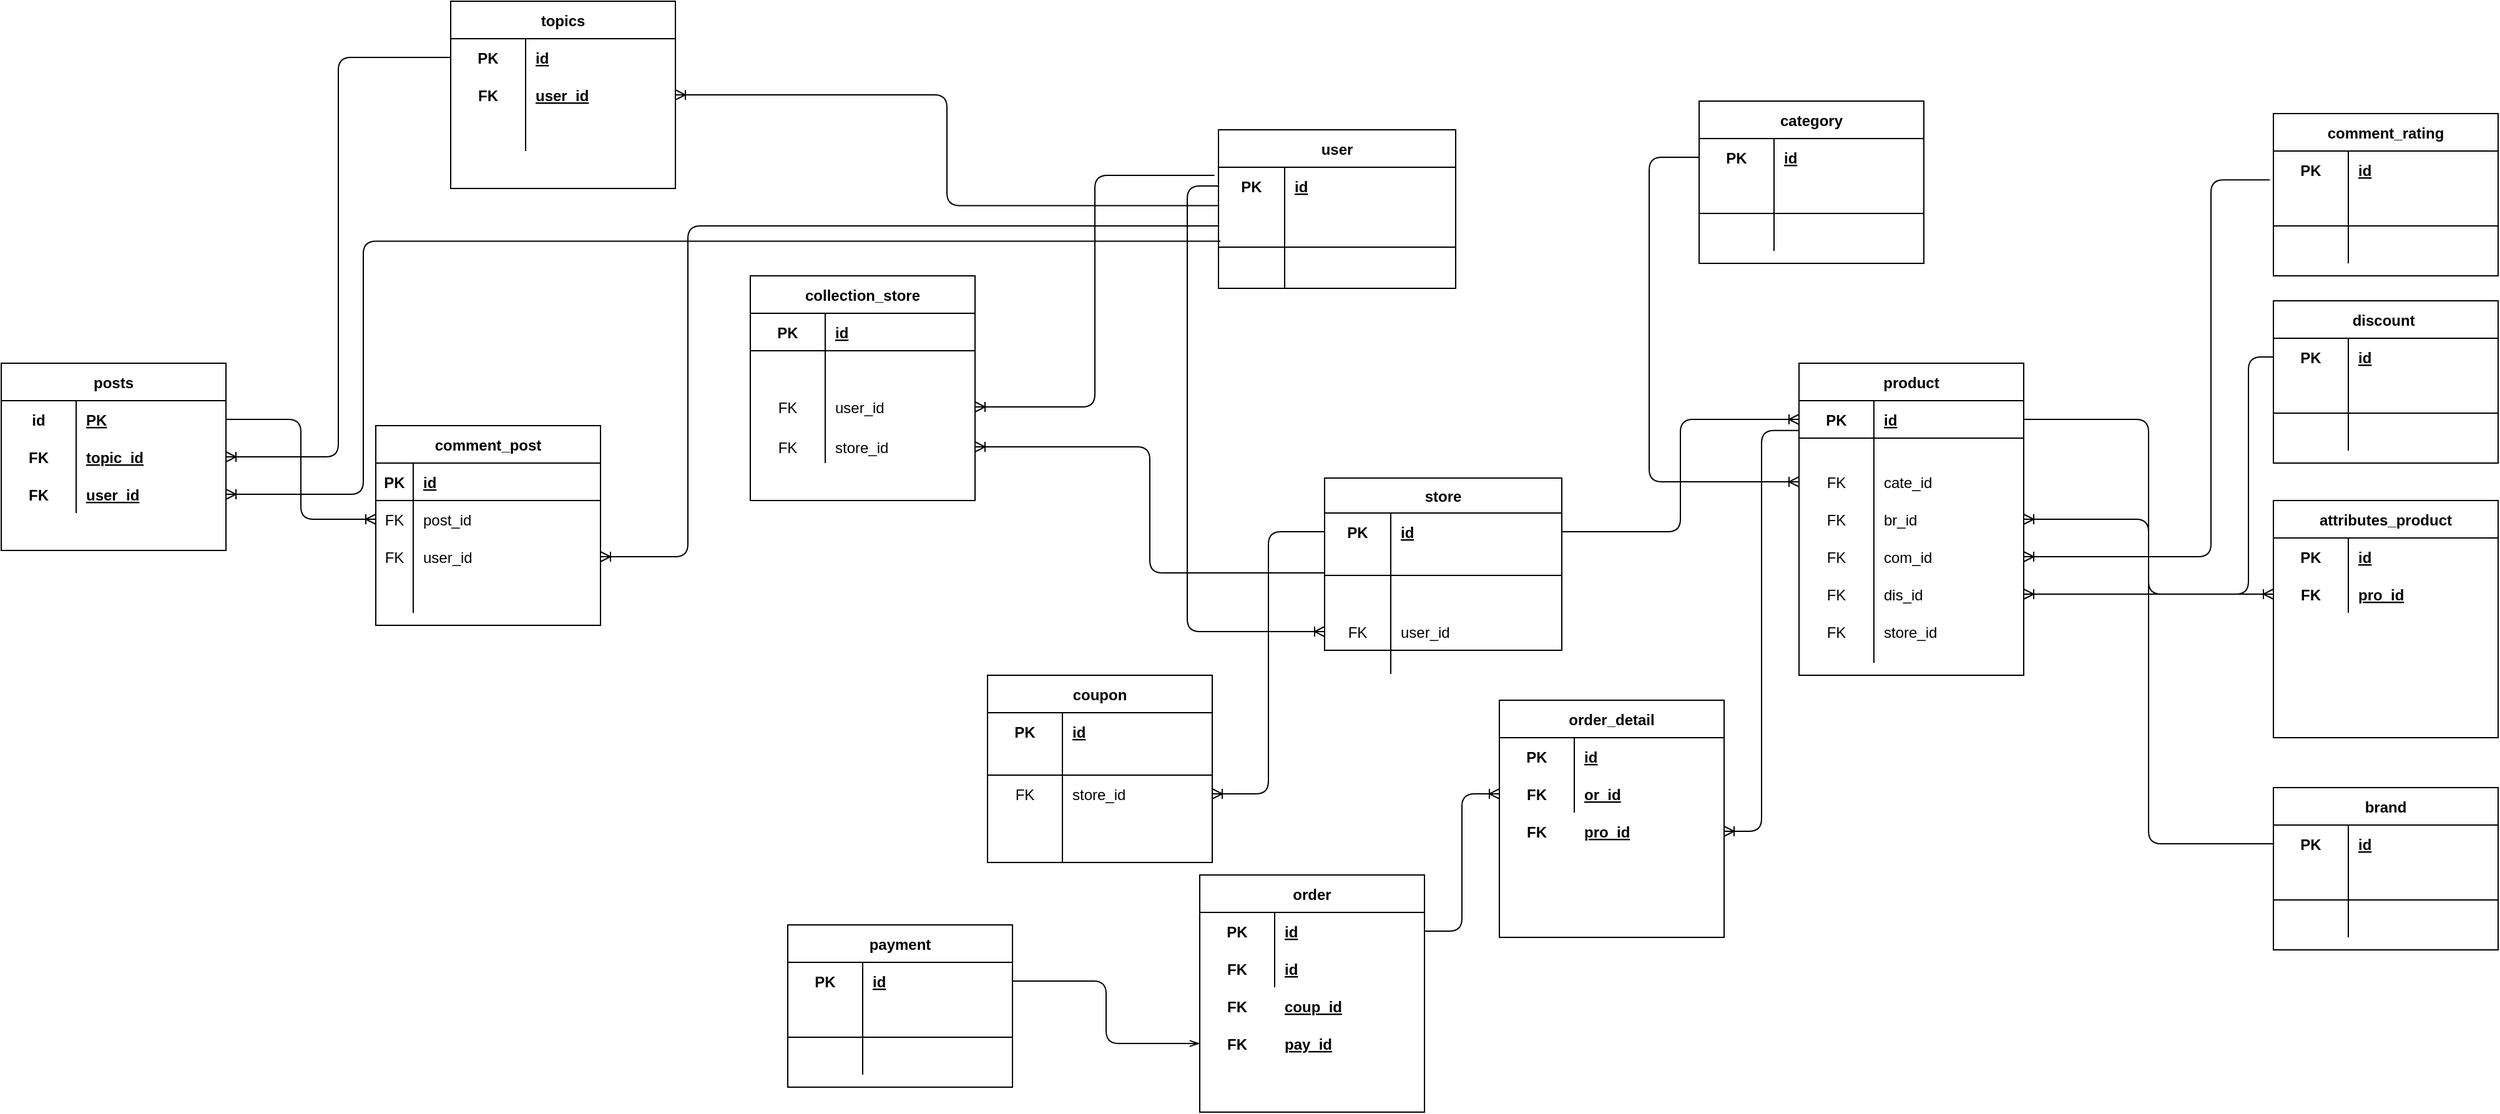 <mxfile version="13.9.3" type="github">
  <diagram id="jiMb2q-l5JqN6AEbiNST" name="Page-1">
    <mxGraphModel dx="3685" dy="2292" grid="1" gridSize="10" guides="1" tooltips="1" connect="1" arrows="1" fold="1" page="1" pageScale="1" pageWidth="827" pageHeight="1169" math="0" shadow="0">
      <root>
        <mxCell id="0" />
        <mxCell id="1" parent="0" />
        <mxCell id="a-fsvlT6-j-il0Ltvuju-41" value="user" style="shape=table;startSize=30;container=1;collapsible=1;childLayout=tableLayout;fixedRows=1;rowLines=0;fontStyle=1;align=center;resizeLast=0;resizeLastRow=1;horizontal=1;autosize=1;" parent="1" vertex="1">
          <mxGeometry x="55" y="-307" width="190" height="127" as="geometry">
            <mxRectangle x="80" y="-290" width="60" height="30" as="alternateBounds" />
          </mxGeometry>
        </mxCell>
        <mxCell id="a-fsvlT6-j-il0Ltvuju-42" value="" style="shape=partialRectangle;collapsible=0;dropTarget=0;pointerEvents=0;fillColor=none;top=0;left=0;bottom=0;right=0;points=[[0,0.5],[1,0.5]];portConstraint=eastwest;" parent="a-fsvlT6-j-il0Ltvuju-41" vertex="1">
          <mxGeometry y="30" width="190" height="30" as="geometry" />
        </mxCell>
        <mxCell id="a-fsvlT6-j-il0Ltvuju-43" value="PK" style="shape=partialRectangle;connectable=0;fillColor=none;top=0;left=0;bottom=0;right=0;fontStyle=1;overflow=hidden;" parent="a-fsvlT6-j-il0Ltvuju-42" vertex="1">
          <mxGeometry width="53" height="30" as="geometry">
            <mxRectangle width="53" height="30" as="alternateBounds" />
          </mxGeometry>
        </mxCell>
        <mxCell id="a-fsvlT6-j-il0Ltvuju-44" value="id" style="shape=partialRectangle;connectable=0;fillColor=none;top=0;left=0;bottom=0;right=0;align=left;spacingLeft=6;fontStyle=5;overflow=hidden;" parent="a-fsvlT6-j-il0Ltvuju-42" vertex="1">
          <mxGeometry x="53" width="137" height="30" as="geometry">
            <mxRectangle width="137" height="30" as="alternateBounds" />
          </mxGeometry>
        </mxCell>
        <mxCell id="a-fsvlT6-j-il0Ltvuju-45" value="" style="shape=partialRectangle;collapsible=0;dropTarget=0;pointerEvents=0;fillColor=none;top=0;left=0;bottom=1;right=0;points=[[0,0.5],[1,0.5]];portConstraint=eastwest;" parent="a-fsvlT6-j-il0Ltvuju-41" vertex="1">
          <mxGeometry y="60" width="190" height="34" as="geometry" />
        </mxCell>
        <mxCell id="a-fsvlT6-j-il0Ltvuju-46" value="" style="shape=partialRectangle;connectable=0;fillColor=none;top=0;left=0;bottom=0;right=0;align=left;spacingLeft=6;fontStyle=5;overflow=hidden;" parent="a-fsvlT6-j-il0Ltvuju-45" vertex="1">
          <mxGeometry width="53" height="34" as="geometry">
            <mxRectangle width="53" height="34" as="alternateBounds" />
          </mxGeometry>
        </mxCell>
        <mxCell id="a-fsvlT6-j-il0Ltvuju-47" value="" style="shape=partialRectangle;connectable=0;fillColor=none;top=0;left=0;bottom=0;right=0;align=left;spacingLeft=6;fontStyle=5;overflow=hidden;" parent="a-fsvlT6-j-il0Ltvuju-45" vertex="1">
          <mxGeometry x="53" width="137" height="34" as="geometry">
            <mxRectangle width="137" height="34" as="alternateBounds" />
          </mxGeometry>
        </mxCell>
        <mxCell id="a-fsvlT6-j-il0Ltvuju-48" value="" style="shape=partialRectangle;collapsible=0;dropTarget=0;pointerEvents=0;fillColor=none;top=0;left=0;bottom=0;right=0;points=[[0,0.5],[1,0.5]];portConstraint=eastwest;" parent="a-fsvlT6-j-il0Ltvuju-41" vertex="1">
          <mxGeometry y="94" width="190" height="33" as="geometry" />
        </mxCell>
        <mxCell id="a-fsvlT6-j-il0Ltvuju-49" value="" style="shape=partialRectangle;connectable=0;fillColor=none;top=0;left=0;bottom=0;right=0;editable=1;overflow=hidden;" parent="a-fsvlT6-j-il0Ltvuju-48" vertex="1">
          <mxGeometry width="53" height="33" as="geometry">
            <mxRectangle width="53" height="33" as="alternateBounds" />
          </mxGeometry>
        </mxCell>
        <mxCell id="a-fsvlT6-j-il0Ltvuju-50" value="" style="shape=partialRectangle;connectable=0;fillColor=none;top=0;left=0;bottom=0;right=0;align=left;spacingLeft=6;overflow=hidden;" parent="a-fsvlT6-j-il0Ltvuju-48" vertex="1">
          <mxGeometry x="53" width="137" height="33" as="geometry">
            <mxRectangle width="137" height="33" as="alternateBounds" />
          </mxGeometry>
        </mxCell>
        <mxCell id="a-fsvlT6-j-il0Ltvuju-63" value="category" style="shape=table;startSize=30;container=1;collapsible=1;childLayout=tableLayout;fixedRows=1;rowLines=0;fontStyle=1;align=center;resizeLast=1;" parent="1" vertex="1">
          <mxGeometry x="440" y="-330" width="180" height="130" as="geometry" />
        </mxCell>
        <mxCell id="a-fsvlT6-j-il0Ltvuju-64" value="" style="shape=partialRectangle;collapsible=0;dropTarget=0;pointerEvents=0;fillColor=none;top=0;left=0;bottom=0;right=0;points=[[0,0.5],[1,0.5]];portConstraint=eastwest;" parent="a-fsvlT6-j-il0Ltvuju-63" vertex="1">
          <mxGeometry y="30" width="180" height="30" as="geometry" />
        </mxCell>
        <mxCell id="a-fsvlT6-j-il0Ltvuju-65" value="PK" style="shape=partialRectangle;connectable=0;fillColor=none;top=0;left=0;bottom=0;right=0;fontStyle=1;overflow=hidden;" parent="a-fsvlT6-j-il0Ltvuju-64" vertex="1">
          <mxGeometry width="60" height="30" as="geometry">
            <mxRectangle width="60" height="30" as="alternateBounds" />
          </mxGeometry>
        </mxCell>
        <mxCell id="a-fsvlT6-j-il0Ltvuju-66" value="id" style="shape=partialRectangle;connectable=0;fillColor=none;top=0;left=0;bottom=0;right=0;align=left;spacingLeft=6;fontStyle=5;overflow=hidden;" parent="a-fsvlT6-j-il0Ltvuju-64" vertex="1">
          <mxGeometry x="60" width="120" height="30" as="geometry">
            <mxRectangle width="120" height="30" as="alternateBounds" />
          </mxGeometry>
        </mxCell>
        <mxCell id="a-fsvlT6-j-il0Ltvuju-67" value="" style="shape=partialRectangle;collapsible=0;dropTarget=0;pointerEvents=0;fillColor=none;top=0;left=0;bottom=1;right=0;points=[[0,0.5],[1,0.5]];portConstraint=eastwest;" parent="a-fsvlT6-j-il0Ltvuju-63" vertex="1">
          <mxGeometry y="60" width="180" height="30" as="geometry" />
        </mxCell>
        <mxCell id="a-fsvlT6-j-il0Ltvuju-68" value="" style="shape=partialRectangle;connectable=0;fillColor=none;top=0;left=0;bottom=0;right=0;fontStyle=1;overflow=hidden;" parent="a-fsvlT6-j-il0Ltvuju-67" vertex="1">
          <mxGeometry width="60" height="30" as="geometry">
            <mxRectangle width="60" height="30" as="alternateBounds" />
          </mxGeometry>
        </mxCell>
        <mxCell id="a-fsvlT6-j-il0Ltvuju-69" value="" style="shape=partialRectangle;connectable=0;fillColor=none;top=0;left=0;bottom=0;right=0;align=left;spacingLeft=6;fontStyle=5;overflow=hidden;" parent="a-fsvlT6-j-il0Ltvuju-67" vertex="1">
          <mxGeometry x="60" width="120" height="30" as="geometry">
            <mxRectangle width="120" height="30" as="alternateBounds" />
          </mxGeometry>
        </mxCell>
        <mxCell id="a-fsvlT6-j-il0Ltvuju-70" value="" style="shape=partialRectangle;collapsible=0;dropTarget=0;pointerEvents=0;fillColor=none;top=0;left=0;bottom=0;right=0;points=[[0,0.5],[1,0.5]];portConstraint=eastwest;" parent="a-fsvlT6-j-il0Ltvuju-63" vertex="1">
          <mxGeometry y="90" width="180" height="30" as="geometry" />
        </mxCell>
        <mxCell id="a-fsvlT6-j-il0Ltvuju-71" value="" style="shape=partialRectangle;connectable=0;fillColor=none;top=0;left=0;bottom=0;right=0;editable=1;overflow=hidden;" parent="a-fsvlT6-j-il0Ltvuju-70" vertex="1">
          <mxGeometry width="60" height="30" as="geometry">
            <mxRectangle width="60" height="30" as="alternateBounds" />
          </mxGeometry>
        </mxCell>
        <mxCell id="a-fsvlT6-j-il0Ltvuju-72" value="" style="shape=partialRectangle;connectable=0;fillColor=none;top=0;left=0;bottom=0;right=0;align=left;spacingLeft=6;overflow=hidden;" parent="a-fsvlT6-j-il0Ltvuju-70" vertex="1">
          <mxGeometry x="60" width="120" height="30" as="geometry">
            <mxRectangle width="120" height="30" as="alternateBounds" />
          </mxGeometry>
        </mxCell>
        <mxCell id="a-fsvlT6-j-il0Ltvuju-73" value="brand" style="shape=table;startSize=30;container=1;collapsible=1;childLayout=tableLayout;fixedRows=1;rowLines=0;fontStyle=1;align=center;resizeLast=1;" parent="1" vertex="1">
          <mxGeometry x="900" y="220" width="180" height="130" as="geometry" />
        </mxCell>
        <mxCell id="a-fsvlT6-j-il0Ltvuju-74" value="" style="shape=partialRectangle;collapsible=0;dropTarget=0;pointerEvents=0;fillColor=none;top=0;left=0;bottom=0;right=0;points=[[0,0.5],[1,0.5]];portConstraint=eastwest;" parent="a-fsvlT6-j-il0Ltvuju-73" vertex="1">
          <mxGeometry y="30" width="180" height="30" as="geometry" />
        </mxCell>
        <mxCell id="a-fsvlT6-j-il0Ltvuju-75" value="PK" style="shape=partialRectangle;connectable=0;fillColor=none;top=0;left=0;bottom=0;right=0;fontStyle=1;overflow=hidden;" parent="a-fsvlT6-j-il0Ltvuju-74" vertex="1">
          <mxGeometry width="60" height="30" as="geometry">
            <mxRectangle width="60" height="30" as="alternateBounds" />
          </mxGeometry>
        </mxCell>
        <mxCell id="a-fsvlT6-j-il0Ltvuju-76" value="id" style="shape=partialRectangle;connectable=0;fillColor=none;top=0;left=0;bottom=0;right=0;align=left;spacingLeft=6;fontStyle=5;overflow=hidden;" parent="a-fsvlT6-j-il0Ltvuju-74" vertex="1">
          <mxGeometry x="60" width="120" height="30" as="geometry">
            <mxRectangle width="120" height="30" as="alternateBounds" />
          </mxGeometry>
        </mxCell>
        <mxCell id="a-fsvlT6-j-il0Ltvuju-77" value="" style="shape=partialRectangle;collapsible=0;dropTarget=0;pointerEvents=0;fillColor=none;top=0;left=0;bottom=1;right=0;points=[[0,0.5],[1,0.5]];portConstraint=eastwest;" parent="a-fsvlT6-j-il0Ltvuju-73" vertex="1">
          <mxGeometry y="60" width="180" height="30" as="geometry" />
        </mxCell>
        <mxCell id="a-fsvlT6-j-il0Ltvuju-78" value="" style="shape=partialRectangle;connectable=0;fillColor=none;top=0;left=0;bottom=0;right=0;fontStyle=1;overflow=hidden;" parent="a-fsvlT6-j-il0Ltvuju-77" vertex="1">
          <mxGeometry width="60" height="30" as="geometry">
            <mxRectangle width="60" height="30" as="alternateBounds" />
          </mxGeometry>
        </mxCell>
        <mxCell id="a-fsvlT6-j-il0Ltvuju-79" value="" style="shape=partialRectangle;connectable=0;fillColor=none;top=0;left=0;bottom=0;right=0;align=left;spacingLeft=6;fontStyle=5;overflow=hidden;" parent="a-fsvlT6-j-il0Ltvuju-77" vertex="1">
          <mxGeometry x="60" width="120" height="30" as="geometry">
            <mxRectangle width="120" height="30" as="alternateBounds" />
          </mxGeometry>
        </mxCell>
        <mxCell id="a-fsvlT6-j-il0Ltvuju-80" value="" style="shape=partialRectangle;collapsible=0;dropTarget=0;pointerEvents=0;fillColor=none;top=0;left=0;bottom=0;right=0;points=[[0,0.5],[1,0.5]];portConstraint=eastwest;" parent="a-fsvlT6-j-il0Ltvuju-73" vertex="1">
          <mxGeometry y="90" width="180" height="30" as="geometry" />
        </mxCell>
        <mxCell id="a-fsvlT6-j-il0Ltvuju-81" value="" style="shape=partialRectangle;connectable=0;fillColor=none;top=0;left=0;bottom=0;right=0;editable=1;overflow=hidden;" parent="a-fsvlT6-j-il0Ltvuju-80" vertex="1">
          <mxGeometry width="60" height="30" as="geometry">
            <mxRectangle width="60" height="30" as="alternateBounds" />
          </mxGeometry>
        </mxCell>
        <mxCell id="a-fsvlT6-j-il0Ltvuju-82" value="" style="shape=partialRectangle;connectable=0;fillColor=none;top=0;left=0;bottom=0;right=0;align=left;spacingLeft=6;overflow=hidden;" parent="a-fsvlT6-j-il0Ltvuju-80" vertex="1">
          <mxGeometry x="60" width="120" height="30" as="geometry">
            <mxRectangle width="120" height="30" as="alternateBounds" />
          </mxGeometry>
        </mxCell>
        <mxCell id="a-fsvlT6-j-il0Ltvuju-95" value="" style="fontSize=12;html=1;endArrow=ERoneToMany;entryX=1;entryY=0.5;entryDx=0;entryDy=0;edgeStyle=elbowEdgeStyle;" parent="1" target="YshMBwrhei32ZWPvUTgD-2" edge="1">
          <mxGeometry width="100" height="100" relative="1" as="geometry">
            <mxPoint x="900" y="265" as="sourcePoint" />
            <mxPoint x="490" y="-160" as="targetPoint" />
            <Array as="points">
              <mxPoint x="800" y="220" />
            </Array>
          </mxGeometry>
        </mxCell>
        <mxCell id="a-fsvlT6-j-il0Ltvuju-99" value="" style="fontSize=12;html=1;endArrow=ERoneToMany;entryX=0;entryY=0.5;entryDx=0;entryDy=0;edgeStyle=elbowEdgeStyle;exitX=0;exitY=0.5;exitDx=0;exitDy=0;" parent="1" source="a-fsvlT6-j-il0Ltvuju-64" target="YshMBwrhei32ZWPvUTgD-6" edge="1">
          <mxGeometry width="100" height="100" relative="1" as="geometry">
            <mxPoint x="300" y="-180" as="sourcePoint" />
            <mxPoint x="480" y="15" as="targetPoint" />
            <Array as="points">
              <mxPoint x="400" y="-120" />
            </Array>
          </mxGeometry>
        </mxCell>
        <mxCell id="a-fsvlT6-j-il0Ltvuju-104" value="comment_rating" style="shape=table;startSize=30;container=1;collapsible=1;childLayout=tableLayout;fixedRows=1;rowLines=0;fontStyle=1;align=center;resizeLast=1;" parent="1" vertex="1">
          <mxGeometry x="900" y="-320" width="180" height="130" as="geometry" />
        </mxCell>
        <mxCell id="a-fsvlT6-j-il0Ltvuju-105" value="" style="shape=partialRectangle;collapsible=0;dropTarget=0;pointerEvents=0;fillColor=none;top=0;left=0;bottom=0;right=0;points=[[0,0.5],[1,0.5]];portConstraint=eastwest;" parent="a-fsvlT6-j-il0Ltvuju-104" vertex="1">
          <mxGeometry y="30" width="180" height="30" as="geometry" />
        </mxCell>
        <mxCell id="a-fsvlT6-j-il0Ltvuju-106" value="PK" style="shape=partialRectangle;connectable=0;fillColor=none;top=0;left=0;bottom=0;right=0;fontStyle=1;overflow=hidden;" parent="a-fsvlT6-j-il0Ltvuju-105" vertex="1">
          <mxGeometry width="60" height="30" as="geometry">
            <mxRectangle width="60" height="30" as="alternateBounds" />
          </mxGeometry>
        </mxCell>
        <mxCell id="a-fsvlT6-j-il0Ltvuju-107" value="id" style="shape=partialRectangle;connectable=0;fillColor=none;top=0;left=0;bottom=0;right=0;align=left;spacingLeft=6;fontStyle=5;overflow=hidden;" parent="a-fsvlT6-j-il0Ltvuju-105" vertex="1">
          <mxGeometry x="60" width="120" height="30" as="geometry">
            <mxRectangle width="120" height="30" as="alternateBounds" />
          </mxGeometry>
        </mxCell>
        <mxCell id="a-fsvlT6-j-il0Ltvuju-108" value="" style="shape=partialRectangle;collapsible=0;dropTarget=0;pointerEvents=0;fillColor=none;top=0;left=0;bottom=1;right=0;points=[[0,0.5],[1,0.5]];portConstraint=eastwest;" parent="a-fsvlT6-j-il0Ltvuju-104" vertex="1">
          <mxGeometry y="60" width="180" height="30" as="geometry" />
        </mxCell>
        <mxCell id="a-fsvlT6-j-il0Ltvuju-109" value="" style="shape=partialRectangle;connectable=0;fillColor=none;top=0;left=0;bottom=0;right=0;fontStyle=1;overflow=hidden;" parent="a-fsvlT6-j-il0Ltvuju-108" vertex="1">
          <mxGeometry width="60" height="30" as="geometry">
            <mxRectangle width="60" height="30" as="alternateBounds" />
          </mxGeometry>
        </mxCell>
        <mxCell id="a-fsvlT6-j-il0Ltvuju-110" value="" style="shape=partialRectangle;connectable=0;fillColor=none;top=0;left=0;bottom=0;right=0;align=left;spacingLeft=6;fontStyle=5;overflow=hidden;" parent="a-fsvlT6-j-il0Ltvuju-108" vertex="1">
          <mxGeometry x="60" width="120" height="30" as="geometry">
            <mxRectangle width="120" height="30" as="alternateBounds" />
          </mxGeometry>
        </mxCell>
        <mxCell id="a-fsvlT6-j-il0Ltvuju-111" value="" style="shape=partialRectangle;collapsible=0;dropTarget=0;pointerEvents=0;fillColor=none;top=0;left=0;bottom=0;right=0;points=[[0,0.5],[1,0.5]];portConstraint=eastwest;" parent="a-fsvlT6-j-il0Ltvuju-104" vertex="1">
          <mxGeometry y="90" width="180" height="30" as="geometry" />
        </mxCell>
        <mxCell id="a-fsvlT6-j-il0Ltvuju-112" value="" style="shape=partialRectangle;connectable=0;fillColor=none;top=0;left=0;bottom=0;right=0;editable=1;overflow=hidden;" parent="a-fsvlT6-j-il0Ltvuju-111" vertex="1">
          <mxGeometry width="60" height="30" as="geometry">
            <mxRectangle width="60" height="30" as="alternateBounds" />
          </mxGeometry>
        </mxCell>
        <mxCell id="a-fsvlT6-j-il0Ltvuju-113" value="" style="shape=partialRectangle;connectable=0;fillColor=none;top=0;left=0;bottom=0;right=0;align=left;spacingLeft=6;overflow=hidden;" parent="a-fsvlT6-j-il0Ltvuju-111" vertex="1">
          <mxGeometry x="60" width="120" height="30" as="geometry">
            <mxRectangle width="120" height="30" as="alternateBounds" />
          </mxGeometry>
        </mxCell>
        <mxCell id="a-fsvlT6-j-il0Ltvuju-114" value="coupon" style="shape=table;startSize=30;container=1;collapsible=1;childLayout=tableLayout;fixedRows=1;rowLines=0;fontStyle=1;align=center;resizeLast=1;" parent="1" vertex="1">
          <mxGeometry x="-130" y="130" width="180" height="150" as="geometry" />
        </mxCell>
        <mxCell id="a-fsvlT6-j-il0Ltvuju-115" value="" style="shape=partialRectangle;collapsible=0;dropTarget=0;pointerEvents=0;fillColor=none;top=0;left=0;bottom=0;right=0;points=[[0,0.5],[1,0.5]];portConstraint=eastwest;" parent="a-fsvlT6-j-il0Ltvuju-114" vertex="1">
          <mxGeometry y="30" width="180" height="30" as="geometry" />
        </mxCell>
        <mxCell id="a-fsvlT6-j-il0Ltvuju-116" value="PK" style="shape=partialRectangle;connectable=0;fillColor=none;top=0;left=0;bottom=0;right=0;fontStyle=1;overflow=hidden;" parent="a-fsvlT6-j-il0Ltvuju-115" vertex="1">
          <mxGeometry width="60" height="30" as="geometry">
            <mxRectangle width="60" height="30" as="alternateBounds" />
          </mxGeometry>
        </mxCell>
        <mxCell id="a-fsvlT6-j-il0Ltvuju-117" value="id" style="shape=partialRectangle;connectable=0;fillColor=none;top=0;left=0;bottom=0;right=0;align=left;spacingLeft=6;fontStyle=5;overflow=hidden;" parent="a-fsvlT6-j-il0Ltvuju-115" vertex="1">
          <mxGeometry x="60" width="120" height="30" as="geometry">
            <mxRectangle width="120" height="30" as="alternateBounds" />
          </mxGeometry>
        </mxCell>
        <mxCell id="a-fsvlT6-j-il0Ltvuju-118" value="" style="shape=partialRectangle;collapsible=0;dropTarget=0;pointerEvents=0;fillColor=none;top=0;left=0;bottom=1;right=0;points=[[0,0.5],[1,0.5]];portConstraint=eastwest;" parent="a-fsvlT6-j-il0Ltvuju-114" vertex="1">
          <mxGeometry y="60" width="180" height="20" as="geometry" />
        </mxCell>
        <mxCell id="a-fsvlT6-j-il0Ltvuju-119" value="" style="shape=partialRectangle;connectable=0;fillColor=none;top=0;left=0;bottom=0;right=0;fontStyle=1;overflow=hidden;" parent="a-fsvlT6-j-il0Ltvuju-118" vertex="1">
          <mxGeometry width="60" height="20" as="geometry">
            <mxRectangle width="60" height="30" as="alternateBounds" />
          </mxGeometry>
        </mxCell>
        <mxCell id="a-fsvlT6-j-il0Ltvuju-120" value="" style="shape=partialRectangle;connectable=0;fillColor=none;top=0;left=0;bottom=0;right=0;align=left;spacingLeft=6;fontStyle=5;overflow=hidden;" parent="a-fsvlT6-j-il0Ltvuju-118" vertex="1">
          <mxGeometry x="60" width="120" height="20" as="geometry">
            <mxRectangle width="120" height="30" as="alternateBounds" />
          </mxGeometry>
        </mxCell>
        <mxCell id="YshMBwrhei32ZWPvUTgD-30" value="" style="shape=partialRectangle;collapsible=0;dropTarget=0;pointerEvents=0;fillColor=none;top=0;left=0;bottom=0;right=0;points=[[0,0.5],[1,0.5]];portConstraint=eastwest;" parent="a-fsvlT6-j-il0Ltvuju-114" vertex="1">
          <mxGeometry y="80" width="180" height="30" as="geometry" />
        </mxCell>
        <mxCell id="YshMBwrhei32ZWPvUTgD-31" value="FK" style="shape=partialRectangle;connectable=0;fillColor=none;top=0;left=0;bottom=0;right=0;fontStyle=0;overflow=hidden;" parent="YshMBwrhei32ZWPvUTgD-30" vertex="1">
          <mxGeometry width="60" height="30" as="geometry" />
        </mxCell>
        <mxCell id="YshMBwrhei32ZWPvUTgD-32" value="store_id" style="shape=partialRectangle;connectable=0;fillColor=none;top=0;left=0;bottom=0;right=0;align=left;spacingLeft=6;fontStyle=0;overflow=hidden;" parent="YshMBwrhei32ZWPvUTgD-30" vertex="1">
          <mxGeometry x="60" width="120" height="30" as="geometry" />
        </mxCell>
        <mxCell id="a-fsvlT6-j-il0Ltvuju-121" value="" style="shape=partialRectangle;collapsible=0;dropTarget=0;pointerEvents=0;fillColor=none;top=0;left=0;bottom=0;right=0;points=[[0,0.5],[1,0.5]];portConstraint=eastwest;" parent="a-fsvlT6-j-il0Ltvuju-114" vertex="1">
          <mxGeometry y="110" width="180" height="30" as="geometry" />
        </mxCell>
        <mxCell id="a-fsvlT6-j-il0Ltvuju-122" value="" style="shape=partialRectangle;connectable=0;fillColor=none;top=0;left=0;bottom=0;right=0;editable=1;overflow=hidden;" parent="a-fsvlT6-j-il0Ltvuju-121" vertex="1">
          <mxGeometry width="60" height="30" as="geometry">
            <mxRectangle width="60" height="30" as="alternateBounds" />
          </mxGeometry>
        </mxCell>
        <mxCell id="a-fsvlT6-j-il0Ltvuju-123" value="" style="shape=partialRectangle;connectable=0;fillColor=none;top=0;left=0;bottom=0;right=0;align=left;spacingLeft=6;overflow=hidden;" parent="a-fsvlT6-j-il0Ltvuju-121" vertex="1">
          <mxGeometry x="60" width="120" height="30" as="geometry">
            <mxRectangle width="120" height="30" as="alternateBounds" />
          </mxGeometry>
        </mxCell>
        <mxCell id="a-fsvlT6-j-il0Ltvuju-154" value="" style="group" parent="1" vertex="1" connectable="0">
          <mxGeometry x="520" y="-120" width="180" height="310" as="geometry" />
        </mxCell>
        <mxCell id="a-fsvlT6-j-il0Ltvuju-84" value="product" style="shape=table;startSize=30;container=1;collapsible=1;childLayout=tableLayout;fixedRows=1;rowLines=0;fontStyle=1;align=center;resizeLast=1;" parent="a-fsvlT6-j-il0Ltvuju-154" vertex="1">
          <mxGeometry width="180" height="250" as="geometry" />
        </mxCell>
        <mxCell id="a-fsvlT6-j-il0Ltvuju-85" value="" style="shape=partialRectangle;collapsible=0;dropTarget=0;pointerEvents=0;fillColor=none;top=0;left=0;bottom=0;right=0;points=[[0,0.5],[1,0.5]];portConstraint=eastwest;" parent="a-fsvlT6-j-il0Ltvuju-84" vertex="1">
          <mxGeometry y="30" width="180" height="30" as="geometry" />
        </mxCell>
        <mxCell id="a-fsvlT6-j-il0Ltvuju-86" value="" style="shape=partialRectangle;connectable=0;fillColor=none;top=0;left=0;bottom=0;right=0;fontStyle=1;overflow=hidden;" parent="a-fsvlT6-j-il0Ltvuju-85" vertex="1">
          <mxGeometry width="60" height="30" as="geometry">
            <mxRectangle width="60" height="30" as="alternateBounds" />
          </mxGeometry>
        </mxCell>
        <mxCell id="a-fsvlT6-j-il0Ltvuju-87" value="" style="shape=partialRectangle;connectable=0;fillColor=none;top=0;left=0;bottom=0;right=0;align=left;spacingLeft=6;fontStyle=5;overflow=hidden;" parent="a-fsvlT6-j-il0Ltvuju-85" vertex="1">
          <mxGeometry x="60" width="120" height="30" as="geometry">
            <mxRectangle width="120" height="30" as="alternateBounds" />
          </mxGeometry>
        </mxCell>
        <mxCell id="a-fsvlT6-j-il0Ltvuju-88" value="" style="shape=partialRectangle;collapsible=0;dropTarget=0;pointerEvents=0;fillColor=none;top=0;left=0;bottom=0;right=0;points=[[0,0.5],[1,0.5]];portConstraint=eastwest;" parent="a-fsvlT6-j-il0Ltvuju-84" vertex="1">
          <mxGeometry y="60" width="180" height="20" as="geometry" />
        </mxCell>
        <mxCell id="a-fsvlT6-j-il0Ltvuju-89" value="" style="shape=partialRectangle;connectable=0;fillColor=none;top=0;left=0;bottom=0;right=0;fontStyle=1;overflow=hidden;" parent="a-fsvlT6-j-il0Ltvuju-88" vertex="1">
          <mxGeometry width="60" height="20" as="geometry">
            <mxRectangle width="60" height="30" as="alternateBounds" />
          </mxGeometry>
        </mxCell>
        <mxCell id="a-fsvlT6-j-il0Ltvuju-90" value="" style="shape=partialRectangle;connectable=0;fillColor=none;top=0;left=0;bottom=0;right=0;align=left;spacingLeft=6;fontStyle=5;overflow=hidden;" parent="a-fsvlT6-j-il0Ltvuju-88" vertex="1">
          <mxGeometry x="60" width="120" height="20" as="geometry">
            <mxRectangle width="120" height="30" as="alternateBounds" />
          </mxGeometry>
        </mxCell>
        <mxCell id="YshMBwrhei32ZWPvUTgD-6" value="" style="shape=partialRectangle;collapsible=0;dropTarget=0;pointerEvents=0;fillColor=none;top=0;left=0;bottom=0;right=0;points=[[0,0.5],[1,0.5]];portConstraint=eastwest;" parent="a-fsvlT6-j-il0Ltvuju-84" vertex="1">
          <mxGeometry y="80" width="180" height="30" as="geometry" />
        </mxCell>
        <mxCell id="YshMBwrhei32ZWPvUTgD-7" value="FK" style="shape=partialRectangle;connectable=0;fillColor=none;top=0;left=0;bottom=0;right=0;fontStyle=0;overflow=hidden;" parent="YshMBwrhei32ZWPvUTgD-6" vertex="1">
          <mxGeometry width="60" height="30" as="geometry" />
        </mxCell>
        <mxCell id="YshMBwrhei32ZWPvUTgD-8" value="cate_id" style="shape=partialRectangle;connectable=0;fillColor=none;top=0;left=0;bottom=0;right=0;align=left;spacingLeft=6;fontStyle=0;overflow=hidden;" parent="YshMBwrhei32ZWPvUTgD-6" vertex="1">
          <mxGeometry x="60" width="120" height="30" as="geometry" />
        </mxCell>
        <mxCell id="YshMBwrhei32ZWPvUTgD-2" value="" style="shape=partialRectangle;collapsible=0;dropTarget=0;pointerEvents=0;fillColor=none;top=0;left=0;bottom=0;right=0;points=[[0,0.5],[1,0.5]];portConstraint=eastwest;" parent="a-fsvlT6-j-il0Ltvuju-84" vertex="1">
          <mxGeometry y="110" width="180" height="30" as="geometry" />
        </mxCell>
        <mxCell id="YshMBwrhei32ZWPvUTgD-3" value="FK" style="shape=partialRectangle;connectable=0;fillColor=none;top=0;left=0;bottom=0;right=0;fontStyle=0;overflow=hidden;" parent="YshMBwrhei32ZWPvUTgD-2" vertex="1">
          <mxGeometry width="60" height="30" as="geometry" />
        </mxCell>
        <mxCell id="YshMBwrhei32ZWPvUTgD-4" value="br_id" style="shape=partialRectangle;connectable=0;fillColor=none;top=0;left=0;bottom=0;right=0;align=left;spacingLeft=6;fontStyle=0;overflow=hidden;" parent="YshMBwrhei32ZWPvUTgD-2" vertex="1">
          <mxGeometry x="60" width="120" height="30" as="geometry" />
        </mxCell>
        <mxCell id="YshMBwrhei32ZWPvUTgD-10" value="" style="shape=partialRectangle;collapsible=0;dropTarget=0;pointerEvents=0;fillColor=none;top=0;left=0;bottom=0;right=0;points=[[0,0.5],[1,0.5]];portConstraint=eastwest;" parent="a-fsvlT6-j-il0Ltvuju-84" vertex="1">
          <mxGeometry y="140" width="180" height="30" as="geometry" />
        </mxCell>
        <mxCell id="YshMBwrhei32ZWPvUTgD-11" value="FK" style="shape=partialRectangle;connectable=0;fillColor=none;top=0;left=0;bottom=0;right=0;fontStyle=0;overflow=hidden;" parent="YshMBwrhei32ZWPvUTgD-10" vertex="1">
          <mxGeometry width="60" height="30" as="geometry" />
        </mxCell>
        <mxCell id="YshMBwrhei32ZWPvUTgD-12" value="com_id" style="shape=partialRectangle;connectable=0;fillColor=none;top=0;left=0;bottom=0;right=0;align=left;spacingLeft=6;fontStyle=0;overflow=hidden;" parent="YshMBwrhei32ZWPvUTgD-10" vertex="1">
          <mxGeometry x="60" width="120" height="30" as="geometry" />
        </mxCell>
        <mxCell id="YshMBwrhei32ZWPvUTgD-18" value="" style="shape=partialRectangle;collapsible=0;dropTarget=0;pointerEvents=0;fillColor=none;top=0;left=0;bottom=0;right=0;points=[[0,0.5],[1,0.5]];portConstraint=eastwest;" parent="a-fsvlT6-j-il0Ltvuju-84" vertex="1">
          <mxGeometry y="170" width="180" height="30" as="geometry" />
        </mxCell>
        <mxCell id="YshMBwrhei32ZWPvUTgD-19" value="FK" style="shape=partialRectangle;connectable=0;fillColor=none;top=0;left=0;bottom=0;right=0;fontStyle=0;overflow=hidden;" parent="YshMBwrhei32ZWPvUTgD-18" vertex="1">
          <mxGeometry width="60" height="30" as="geometry" />
        </mxCell>
        <mxCell id="YshMBwrhei32ZWPvUTgD-20" value="dis_id" style="shape=partialRectangle;connectable=0;fillColor=none;top=0;left=0;bottom=0;right=0;align=left;spacingLeft=6;fontStyle=0;overflow=hidden;" parent="YshMBwrhei32ZWPvUTgD-18" vertex="1">
          <mxGeometry x="60" width="120" height="30" as="geometry" />
        </mxCell>
        <mxCell id="YshMBwrhei32ZWPvUTgD-14" value="" style="shape=partialRectangle;collapsible=0;dropTarget=0;pointerEvents=0;fillColor=none;top=0;left=0;bottom=0;right=0;points=[[0,0.5],[1,0.5]];portConstraint=eastwest;" parent="a-fsvlT6-j-il0Ltvuju-84" vertex="1">
          <mxGeometry y="200" width="180" height="30" as="geometry" />
        </mxCell>
        <mxCell id="YshMBwrhei32ZWPvUTgD-15" value="FK" style="shape=partialRectangle;connectable=0;fillColor=none;top=0;left=0;bottom=0;right=0;fontStyle=0;overflow=hidden;" parent="YshMBwrhei32ZWPvUTgD-14" vertex="1">
          <mxGeometry width="60" height="30" as="geometry" />
        </mxCell>
        <mxCell id="YshMBwrhei32ZWPvUTgD-16" value="store_id" style="shape=partialRectangle;connectable=0;fillColor=none;top=0;left=0;bottom=0;right=0;align=left;spacingLeft=6;fontStyle=0;overflow=hidden;" parent="YshMBwrhei32ZWPvUTgD-14" vertex="1">
          <mxGeometry x="60" width="120" height="30" as="geometry" />
        </mxCell>
        <mxCell id="9L5y99pgXyvkrBzHIqOK-20" value="" style="shape=partialRectangle;collapsible=0;dropTarget=0;pointerEvents=0;fillColor=none;top=0;left=0;bottom=1;right=0;points=[[0,0.5],[1,0.5]];portConstraint=eastwest;" parent="a-fsvlT6-j-il0Ltvuju-154" vertex="1">
          <mxGeometry y="30" width="180" height="30" as="geometry" />
        </mxCell>
        <mxCell id="9L5y99pgXyvkrBzHIqOK-21" value="PK" style="shape=partialRectangle;connectable=0;fillColor=none;top=0;left=0;bottom=0;right=0;fontStyle=1;overflow=hidden;" parent="9L5y99pgXyvkrBzHIqOK-20" vertex="1">
          <mxGeometry width="60" height="30" as="geometry">
            <mxRectangle width="60" height="30" as="alternateBounds" />
          </mxGeometry>
        </mxCell>
        <mxCell id="9L5y99pgXyvkrBzHIqOK-22" value="id" style="shape=partialRectangle;connectable=0;fillColor=none;top=0;left=0;bottom=0;right=0;align=left;spacingLeft=6;fontStyle=5;overflow=hidden;" parent="9L5y99pgXyvkrBzHIqOK-20" vertex="1">
          <mxGeometry x="60" width="120" height="30" as="geometry">
            <mxRectangle width="120" height="30" as="alternateBounds" />
          </mxGeometry>
        </mxCell>
        <mxCell id="a-fsvlT6-j-il0Ltvuju-163" value="discount " style="shape=table;startSize=30;container=1;collapsible=1;childLayout=tableLayout;fixedRows=1;rowLines=0;fontStyle=1;align=center;resizeLast=1;" parent="1" vertex="1">
          <mxGeometry x="900" y="-170" width="180" height="130" as="geometry" />
        </mxCell>
        <mxCell id="a-fsvlT6-j-il0Ltvuju-164" value="" style="shape=partialRectangle;collapsible=0;dropTarget=0;pointerEvents=0;fillColor=none;top=0;left=0;bottom=0;right=0;points=[[0,0.5],[1,0.5]];portConstraint=eastwest;" parent="a-fsvlT6-j-il0Ltvuju-163" vertex="1">
          <mxGeometry y="30" width="180" height="30" as="geometry" />
        </mxCell>
        <mxCell id="a-fsvlT6-j-il0Ltvuju-165" value="PK" style="shape=partialRectangle;connectable=0;fillColor=none;top=0;left=0;bottom=0;right=0;fontStyle=1;overflow=hidden;" parent="a-fsvlT6-j-il0Ltvuju-164" vertex="1">
          <mxGeometry width="60" height="30" as="geometry">
            <mxRectangle width="60" height="30" as="alternateBounds" />
          </mxGeometry>
        </mxCell>
        <mxCell id="a-fsvlT6-j-il0Ltvuju-166" value="id" style="shape=partialRectangle;connectable=0;fillColor=none;top=0;left=0;bottom=0;right=0;align=left;spacingLeft=6;fontStyle=5;overflow=hidden;" parent="a-fsvlT6-j-il0Ltvuju-164" vertex="1">
          <mxGeometry x="60" width="120" height="30" as="geometry">
            <mxRectangle width="120" height="30" as="alternateBounds" />
          </mxGeometry>
        </mxCell>
        <mxCell id="a-fsvlT6-j-il0Ltvuju-167" value="" style="shape=partialRectangle;collapsible=0;dropTarget=0;pointerEvents=0;fillColor=none;top=0;left=0;bottom=1;right=0;points=[[0,0.5],[1,0.5]];portConstraint=eastwest;" parent="a-fsvlT6-j-il0Ltvuju-163" vertex="1">
          <mxGeometry y="60" width="180" height="30" as="geometry" />
        </mxCell>
        <mxCell id="a-fsvlT6-j-il0Ltvuju-168" value="" style="shape=partialRectangle;connectable=0;fillColor=none;top=0;left=0;bottom=0;right=0;fontStyle=1;overflow=hidden;" parent="a-fsvlT6-j-il0Ltvuju-167" vertex="1">
          <mxGeometry width="60" height="30" as="geometry">
            <mxRectangle width="60" height="30" as="alternateBounds" />
          </mxGeometry>
        </mxCell>
        <mxCell id="a-fsvlT6-j-il0Ltvuju-169" value="" style="shape=partialRectangle;connectable=0;fillColor=none;top=0;left=0;bottom=0;right=0;align=left;spacingLeft=6;fontStyle=5;overflow=hidden;" parent="a-fsvlT6-j-il0Ltvuju-167" vertex="1">
          <mxGeometry x="60" width="120" height="30" as="geometry">
            <mxRectangle width="120" height="30" as="alternateBounds" />
          </mxGeometry>
        </mxCell>
        <mxCell id="a-fsvlT6-j-il0Ltvuju-170" value="" style="shape=partialRectangle;collapsible=0;dropTarget=0;pointerEvents=0;fillColor=none;top=0;left=0;bottom=0;right=0;points=[[0,0.5],[1,0.5]];portConstraint=eastwest;" parent="a-fsvlT6-j-il0Ltvuju-163" vertex="1">
          <mxGeometry y="90" width="180" height="30" as="geometry" />
        </mxCell>
        <mxCell id="a-fsvlT6-j-il0Ltvuju-171" value="" style="shape=partialRectangle;connectable=0;fillColor=none;top=0;left=0;bottom=0;right=0;editable=1;overflow=hidden;" parent="a-fsvlT6-j-il0Ltvuju-170" vertex="1">
          <mxGeometry width="60" height="30" as="geometry">
            <mxRectangle width="60" height="30" as="alternateBounds" />
          </mxGeometry>
        </mxCell>
        <mxCell id="a-fsvlT6-j-il0Ltvuju-172" value="" style="shape=partialRectangle;connectable=0;fillColor=none;top=0;left=0;bottom=0;right=0;align=left;spacingLeft=6;overflow=hidden;" parent="a-fsvlT6-j-il0Ltvuju-170" vertex="1">
          <mxGeometry x="60" width="120" height="30" as="geometry">
            <mxRectangle width="120" height="30" as="alternateBounds" />
          </mxGeometry>
        </mxCell>
        <mxCell id="a-fsvlT6-j-il0Ltvuju-198" value="payment" style="shape=table;startSize=30;container=1;collapsible=1;childLayout=tableLayout;fixedRows=1;rowLines=0;fontStyle=1;align=center;resizeLast=1;" parent="1" vertex="1">
          <mxGeometry x="-290" y="330" width="180" height="130" as="geometry" />
        </mxCell>
        <mxCell id="a-fsvlT6-j-il0Ltvuju-199" value="" style="shape=partialRectangle;collapsible=0;dropTarget=0;pointerEvents=0;fillColor=none;top=0;left=0;bottom=0;right=0;points=[[0,0.5],[1,0.5]];portConstraint=eastwest;" parent="a-fsvlT6-j-il0Ltvuju-198" vertex="1">
          <mxGeometry y="30" width="180" height="30" as="geometry" />
        </mxCell>
        <mxCell id="a-fsvlT6-j-il0Ltvuju-200" value="PK" style="shape=partialRectangle;connectable=0;fillColor=none;top=0;left=0;bottom=0;right=0;fontStyle=1;overflow=hidden;" parent="a-fsvlT6-j-il0Ltvuju-199" vertex="1">
          <mxGeometry width="60" height="30" as="geometry">
            <mxRectangle width="60" height="30" as="alternateBounds" />
          </mxGeometry>
        </mxCell>
        <mxCell id="a-fsvlT6-j-il0Ltvuju-201" value="id" style="shape=partialRectangle;connectable=0;fillColor=none;top=0;left=0;bottom=0;right=0;align=left;spacingLeft=6;fontStyle=5;overflow=hidden;" parent="a-fsvlT6-j-il0Ltvuju-199" vertex="1">
          <mxGeometry x="60" width="120" height="30" as="geometry">
            <mxRectangle width="120" height="30" as="alternateBounds" />
          </mxGeometry>
        </mxCell>
        <mxCell id="a-fsvlT6-j-il0Ltvuju-202" value="" style="shape=partialRectangle;collapsible=0;dropTarget=0;pointerEvents=0;fillColor=none;top=0;left=0;bottom=1;right=0;points=[[0,0.5],[1,0.5]];portConstraint=eastwest;" parent="a-fsvlT6-j-il0Ltvuju-198" vertex="1">
          <mxGeometry y="60" width="180" height="30" as="geometry" />
        </mxCell>
        <mxCell id="a-fsvlT6-j-il0Ltvuju-203" value="" style="shape=partialRectangle;connectable=0;fillColor=none;top=0;left=0;bottom=0;right=0;fontStyle=1;overflow=hidden;" parent="a-fsvlT6-j-il0Ltvuju-202" vertex="1">
          <mxGeometry width="60" height="30" as="geometry">
            <mxRectangle width="60" height="30" as="alternateBounds" />
          </mxGeometry>
        </mxCell>
        <mxCell id="a-fsvlT6-j-il0Ltvuju-204" value="" style="shape=partialRectangle;connectable=0;fillColor=none;top=0;left=0;bottom=0;right=0;align=left;spacingLeft=6;fontStyle=5;overflow=hidden;" parent="a-fsvlT6-j-il0Ltvuju-202" vertex="1">
          <mxGeometry x="60" width="120" height="30" as="geometry">
            <mxRectangle width="120" height="30" as="alternateBounds" />
          </mxGeometry>
        </mxCell>
        <mxCell id="a-fsvlT6-j-il0Ltvuju-205" value="" style="shape=partialRectangle;collapsible=0;dropTarget=0;pointerEvents=0;fillColor=none;top=0;left=0;bottom=0;right=0;points=[[0,0.5],[1,0.5]];portConstraint=eastwest;" parent="a-fsvlT6-j-il0Ltvuju-198" vertex="1">
          <mxGeometry y="90" width="180" height="30" as="geometry" />
        </mxCell>
        <mxCell id="a-fsvlT6-j-il0Ltvuju-206" value="" style="shape=partialRectangle;connectable=0;fillColor=none;top=0;left=0;bottom=0;right=0;editable=1;overflow=hidden;" parent="a-fsvlT6-j-il0Ltvuju-205" vertex="1">
          <mxGeometry width="60" height="30" as="geometry">
            <mxRectangle width="60" height="30" as="alternateBounds" />
          </mxGeometry>
        </mxCell>
        <mxCell id="a-fsvlT6-j-il0Ltvuju-207" value="" style="shape=partialRectangle;connectable=0;fillColor=none;top=0;left=0;bottom=0;right=0;align=left;spacingLeft=6;overflow=hidden;" parent="a-fsvlT6-j-il0Ltvuju-205" vertex="1">
          <mxGeometry x="60" width="120" height="30" as="geometry">
            <mxRectangle width="120" height="30" as="alternateBounds" />
          </mxGeometry>
        </mxCell>
        <mxCell id="a-fsvlT6-j-il0Ltvuju-221" value="" style="group" parent="1" vertex="1" connectable="0">
          <mxGeometry x="40" y="290" width="180" height="190" as="geometry" />
        </mxCell>
        <mxCell id="a-fsvlT6-j-il0Ltvuju-147" value="order" style="shape=table;startSize=30;container=1;collapsible=1;childLayout=tableLayout;fixedRows=1;rowLines=0;fontStyle=1;align=center;resizeLast=1;" parent="a-fsvlT6-j-il0Ltvuju-221" vertex="1">
          <mxGeometry width="180" height="190" as="geometry" />
        </mxCell>
        <mxCell id="a-fsvlT6-j-il0Ltvuju-148" value="" style="shape=partialRectangle;collapsible=0;dropTarget=0;pointerEvents=0;fillColor=none;top=0;left=0;bottom=0;right=0;points=[[0,0.5],[1,0.5]];portConstraint=eastwest;" parent="a-fsvlT6-j-il0Ltvuju-147" vertex="1">
          <mxGeometry y="30" width="180" height="30" as="geometry" />
        </mxCell>
        <mxCell id="a-fsvlT6-j-il0Ltvuju-149" value="PK" style="shape=partialRectangle;connectable=0;fillColor=none;top=0;left=0;bottom=0;right=0;fontStyle=1;overflow=hidden;" parent="a-fsvlT6-j-il0Ltvuju-148" vertex="1">
          <mxGeometry width="60" height="30" as="geometry">
            <mxRectangle width="60" height="30" as="alternateBounds" />
          </mxGeometry>
        </mxCell>
        <mxCell id="a-fsvlT6-j-il0Ltvuju-150" value="id" style="shape=partialRectangle;connectable=0;fillColor=none;top=0;left=0;bottom=0;right=0;align=left;spacingLeft=6;fontStyle=5;overflow=hidden;" parent="a-fsvlT6-j-il0Ltvuju-148" vertex="1">
          <mxGeometry x="60" width="120" height="30" as="geometry">
            <mxRectangle width="120" height="30" as="alternateBounds" />
          </mxGeometry>
        </mxCell>
        <mxCell id="a-fsvlT6-j-il0Ltvuju-151" value="" style="shape=partialRectangle;collapsible=0;dropTarget=0;pointerEvents=0;fillColor=none;top=0;left=0;bottom=0;right=0;points=[[0,0.5],[1,0.5]];portConstraint=eastwest;" parent="a-fsvlT6-j-il0Ltvuju-147" vertex="1">
          <mxGeometry y="60" width="180" height="30" as="geometry" />
        </mxCell>
        <mxCell id="a-fsvlT6-j-il0Ltvuju-152" value="FK" style="shape=partialRectangle;connectable=0;fillColor=none;top=0;left=0;bottom=0;right=0;fontStyle=1;overflow=hidden;" parent="a-fsvlT6-j-il0Ltvuju-151" vertex="1">
          <mxGeometry width="60" height="30" as="geometry">
            <mxRectangle width="60" height="30" as="alternateBounds" />
          </mxGeometry>
        </mxCell>
        <mxCell id="a-fsvlT6-j-il0Ltvuju-153" value="id" style="shape=partialRectangle;connectable=0;fillColor=none;top=0;left=0;bottom=0;right=0;align=left;spacingLeft=6;fontStyle=5;overflow=hidden;" parent="a-fsvlT6-j-il0Ltvuju-151" vertex="1">
          <mxGeometry x="60" width="120" height="30" as="geometry">
            <mxRectangle width="120" height="30" as="alternateBounds" />
          </mxGeometry>
        </mxCell>
        <mxCell id="a-fsvlT6-j-il0Ltvuju-192" value="" style="shape=partialRectangle;collapsible=0;dropTarget=0;pointerEvents=0;fillColor=none;top=0;left=0;bottom=0;right=0;points=[[0,0.5],[1,0.5]];portConstraint=eastwest;" parent="a-fsvlT6-j-il0Ltvuju-221" vertex="1">
          <mxGeometry y="90" width="180" height="30" as="geometry" />
        </mxCell>
        <mxCell id="a-fsvlT6-j-il0Ltvuju-193" value="FK" style="shape=partialRectangle;connectable=0;fillColor=none;top=0;left=0;bottom=0;right=0;fontStyle=1;overflow=hidden;" parent="a-fsvlT6-j-il0Ltvuju-192" vertex="1">
          <mxGeometry width="60" height="30" as="geometry">
            <mxRectangle width="60" height="30" as="alternateBounds" />
          </mxGeometry>
        </mxCell>
        <mxCell id="a-fsvlT6-j-il0Ltvuju-194" value="coup_id" style="shape=partialRectangle;connectable=0;fillColor=none;top=0;left=0;bottom=0;right=0;align=left;spacingLeft=6;fontStyle=5;overflow=hidden;" parent="a-fsvlT6-j-il0Ltvuju-192" vertex="1">
          <mxGeometry x="60" width="120" height="30" as="geometry">
            <mxRectangle width="120" height="30" as="alternateBounds" />
          </mxGeometry>
        </mxCell>
        <mxCell id="a-fsvlT6-j-il0Ltvuju-208" value="" style="shape=partialRectangle;collapsible=0;dropTarget=0;pointerEvents=0;fillColor=none;top=0;left=0;bottom=0;right=0;points=[[0,0.5],[1,0.5]];portConstraint=eastwest;" parent="a-fsvlT6-j-il0Ltvuju-221" vertex="1">
          <mxGeometry y="120" width="180" height="30" as="geometry" />
        </mxCell>
        <mxCell id="a-fsvlT6-j-il0Ltvuju-209" value="FK" style="shape=partialRectangle;connectable=0;fillColor=none;top=0;left=0;bottom=0;right=0;fontStyle=1;overflow=hidden;" parent="a-fsvlT6-j-il0Ltvuju-208" vertex="1">
          <mxGeometry width="60" height="30" as="geometry">
            <mxRectangle width="60" height="30" as="alternateBounds" />
          </mxGeometry>
        </mxCell>
        <mxCell id="a-fsvlT6-j-il0Ltvuju-210" value="pay_id" style="shape=partialRectangle;connectable=0;fillColor=none;top=0;left=0;bottom=0;right=0;align=left;spacingLeft=6;fontStyle=5;overflow=hidden;" parent="a-fsvlT6-j-il0Ltvuju-208" vertex="1">
          <mxGeometry x="60" width="120" height="30" as="geometry">
            <mxRectangle width="120" height="30" as="alternateBounds" />
          </mxGeometry>
        </mxCell>
        <mxCell id="a-fsvlT6-j-il0Ltvuju-222" value="" style="group" parent="1" vertex="1" connectable="0">
          <mxGeometry x="280" y="150" width="180" height="190" as="geometry" />
        </mxCell>
        <mxCell id="a-fsvlT6-j-il0Ltvuju-156" value="order_detail" style="shape=table;startSize=30;container=1;collapsible=1;childLayout=tableLayout;fixedRows=1;rowLines=0;fontStyle=1;align=center;resizeLast=1;" parent="a-fsvlT6-j-il0Ltvuju-222" vertex="1">
          <mxGeometry width="180" height="190" as="geometry" />
        </mxCell>
        <mxCell id="a-fsvlT6-j-il0Ltvuju-157" value="" style="shape=partialRectangle;collapsible=0;dropTarget=0;pointerEvents=0;fillColor=none;top=0;left=0;bottom=0;right=0;points=[[0,0.5],[1,0.5]];portConstraint=eastwest;" parent="a-fsvlT6-j-il0Ltvuju-156" vertex="1">
          <mxGeometry y="30" width="180" height="30" as="geometry" />
        </mxCell>
        <mxCell id="a-fsvlT6-j-il0Ltvuju-158" value="PK" style="shape=partialRectangle;connectable=0;fillColor=none;top=0;left=0;bottom=0;right=0;fontStyle=1;overflow=hidden;" parent="a-fsvlT6-j-il0Ltvuju-157" vertex="1">
          <mxGeometry width="60" height="30" as="geometry">
            <mxRectangle width="60" height="30" as="alternateBounds" />
          </mxGeometry>
        </mxCell>
        <mxCell id="a-fsvlT6-j-il0Ltvuju-159" value="id" style="shape=partialRectangle;connectable=0;fillColor=none;top=0;left=0;bottom=0;right=0;align=left;spacingLeft=6;fontStyle=5;overflow=hidden;" parent="a-fsvlT6-j-il0Ltvuju-157" vertex="1">
          <mxGeometry x="60" width="120" height="30" as="geometry">
            <mxRectangle width="120" height="30" as="alternateBounds" />
          </mxGeometry>
        </mxCell>
        <mxCell id="a-fsvlT6-j-il0Ltvuju-160" value="" style="shape=partialRectangle;collapsible=0;dropTarget=0;pointerEvents=0;fillColor=none;top=0;left=0;bottom=0;right=0;points=[[0,0.5],[1,0.5]];portConstraint=eastwest;" parent="a-fsvlT6-j-il0Ltvuju-156" vertex="1">
          <mxGeometry y="60" width="180" height="30" as="geometry" />
        </mxCell>
        <mxCell id="a-fsvlT6-j-il0Ltvuju-161" value="FK" style="shape=partialRectangle;connectable=0;fillColor=none;top=0;left=0;bottom=0;right=0;fontStyle=1;overflow=hidden;" parent="a-fsvlT6-j-il0Ltvuju-160" vertex="1">
          <mxGeometry width="60" height="30" as="geometry">
            <mxRectangle width="60" height="30" as="alternateBounds" />
          </mxGeometry>
        </mxCell>
        <mxCell id="a-fsvlT6-j-il0Ltvuju-162" value="or_id" style="shape=partialRectangle;connectable=0;fillColor=none;top=0;left=0;bottom=0;right=0;align=left;spacingLeft=6;fontStyle=5;overflow=hidden;" parent="a-fsvlT6-j-il0Ltvuju-160" vertex="1">
          <mxGeometry x="60" width="120" height="30" as="geometry">
            <mxRectangle width="120" height="30" as="alternateBounds" />
          </mxGeometry>
        </mxCell>
        <mxCell id="a-fsvlT6-j-il0Ltvuju-195" value="" style="shape=partialRectangle;collapsible=0;dropTarget=0;pointerEvents=0;fillColor=none;top=0;left=0;bottom=0;right=0;points=[[0,0.5],[1,0.5]];portConstraint=eastwest;" parent="a-fsvlT6-j-il0Ltvuju-222" vertex="1">
          <mxGeometry y="90" width="180" height="30" as="geometry" />
        </mxCell>
        <mxCell id="a-fsvlT6-j-il0Ltvuju-196" value="FK" style="shape=partialRectangle;connectable=0;fillColor=none;top=0;left=0;bottom=0;right=0;fontStyle=1;overflow=hidden;" parent="a-fsvlT6-j-il0Ltvuju-195" vertex="1">
          <mxGeometry width="60" height="30" as="geometry">
            <mxRectangle width="60" height="30" as="alternateBounds" />
          </mxGeometry>
        </mxCell>
        <mxCell id="a-fsvlT6-j-il0Ltvuju-197" value="pro_id" style="shape=partialRectangle;connectable=0;fillColor=none;top=0;left=0;bottom=0;right=0;align=left;spacingLeft=6;fontStyle=5;overflow=hidden;" parent="a-fsvlT6-j-il0Ltvuju-195" vertex="1">
          <mxGeometry x="60" width="120" height="30" as="geometry">
            <mxRectangle width="120" height="30" as="alternateBounds" />
          </mxGeometry>
        </mxCell>
        <mxCell id="a-fsvlT6-j-il0Ltvuju-226" value="" style="group" parent="1" vertex="1" connectable="0">
          <mxGeometry x="-320" y="-190" width="180" height="152" as="geometry" />
        </mxCell>
        <mxCell id="a-fsvlT6-j-il0Ltvuju-211" value="collection_store" style="shape=table;startSize=30;container=1;collapsible=1;childLayout=tableLayout;fixedRows=1;rowLines=0;fontStyle=1;align=center;resizeLast=1;" parent="a-fsvlT6-j-il0Ltvuju-226" vertex="1">
          <mxGeometry width="180" height="180" as="geometry" />
        </mxCell>
        <mxCell id="YshMBwrhei32ZWPvUTgD-44" value="" style="shape=partialRectangle;collapsible=0;dropTarget=0;pointerEvents=0;fillColor=none;top=0;left=0;bottom=1;right=0;points=[[0,0.5],[1,0.5]];portConstraint=eastwest;" parent="a-fsvlT6-j-il0Ltvuju-211" vertex="1">
          <mxGeometry y="30" width="180" height="30" as="geometry" />
        </mxCell>
        <mxCell id="YshMBwrhei32ZWPvUTgD-45" value="PK" style="shape=partialRectangle;connectable=0;fillColor=none;top=0;left=0;bottom=0;right=0;fontStyle=1;overflow=hidden;" parent="YshMBwrhei32ZWPvUTgD-44" vertex="1">
          <mxGeometry width="60" height="30" as="geometry" />
        </mxCell>
        <mxCell id="YshMBwrhei32ZWPvUTgD-46" value="id" style="shape=partialRectangle;connectable=0;fillColor=none;top=0;left=0;bottom=0;right=0;align=left;spacingLeft=6;fontStyle=5;overflow=hidden;" parent="YshMBwrhei32ZWPvUTgD-44" vertex="1">
          <mxGeometry x="60" width="120" height="30" as="geometry" />
        </mxCell>
        <mxCell id="a-fsvlT6-j-il0Ltvuju-212" value="" style="shape=partialRectangle;collapsible=0;dropTarget=0;pointerEvents=0;fillColor=none;top=0;left=0;bottom=0;right=0;points=[[0,0.5],[1,0.5]];portConstraint=eastwest;" parent="a-fsvlT6-j-il0Ltvuju-211" vertex="1">
          <mxGeometry y="60" width="180" height="30" as="geometry" />
        </mxCell>
        <mxCell id="a-fsvlT6-j-il0Ltvuju-213" value="" style="shape=partialRectangle;connectable=0;fillColor=none;top=0;left=0;bottom=0;right=0;fontStyle=1;overflow=hidden;" parent="a-fsvlT6-j-il0Ltvuju-212" vertex="1">
          <mxGeometry width="60" height="30" as="geometry">
            <mxRectangle width="60" height="30" as="alternateBounds" />
          </mxGeometry>
        </mxCell>
        <mxCell id="a-fsvlT6-j-il0Ltvuju-214" value="" style="shape=partialRectangle;connectable=0;fillColor=none;top=0;left=0;bottom=0;right=0;align=left;spacingLeft=6;fontStyle=5;overflow=hidden;" parent="a-fsvlT6-j-il0Ltvuju-212" vertex="1">
          <mxGeometry x="60" width="120" height="30" as="geometry">
            <mxRectangle width="120" height="30" as="alternateBounds" />
          </mxGeometry>
        </mxCell>
        <mxCell id="YshMBwrhei32ZWPvUTgD-34" value="" style="shape=partialRectangle;collapsible=0;dropTarget=0;pointerEvents=0;fillColor=none;top=0;left=0;bottom=0;right=0;points=[[0,0.5],[1,0.5]];portConstraint=eastwest;" parent="a-fsvlT6-j-il0Ltvuju-211" vertex="1">
          <mxGeometry y="90" width="180" height="30" as="geometry" />
        </mxCell>
        <mxCell id="YshMBwrhei32ZWPvUTgD-35" value="FK" style="shape=partialRectangle;connectable=0;fillColor=none;top=0;left=0;bottom=0;right=0;fontStyle=0;overflow=hidden;" parent="YshMBwrhei32ZWPvUTgD-34" vertex="1">
          <mxGeometry width="60" height="30" as="geometry" />
        </mxCell>
        <mxCell id="YshMBwrhei32ZWPvUTgD-36" value="user_id" style="shape=partialRectangle;connectable=0;fillColor=none;top=0;left=0;bottom=0;right=0;align=left;spacingLeft=6;fontStyle=0;overflow=hidden;" parent="YshMBwrhei32ZWPvUTgD-34" vertex="1">
          <mxGeometry x="60" width="120" height="30" as="geometry" />
        </mxCell>
        <mxCell id="a-fsvlT6-j-il0Ltvuju-218" value="" style="shape=partialRectangle;collapsible=0;dropTarget=0;pointerEvents=0;fillColor=none;top=0;left=0;bottom=0;right=0;points=[[0,0.5],[1,0.5]];portConstraint=eastwest;" parent="a-fsvlT6-j-il0Ltvuju-211" vertex="1">
          <mxGeometry y="120" width="180" height="30" as="geometry" />
        </mxCell>
        <mxCell id="a-fsvlT6-j-il0Ltvuju-219" value="" style="shape=partialRectangle;connectable=0;fillColor=none;top=0;left=0;bottom=0;right=0;editable=1;overflow=hidden;" parent="a-fsvlT6-j-il0Ltvuju-218" vertex="1">
          <mxGeometry width="60" height="30" as="geometry">
            <mxRectangle width="60" height="30" as="alternateBounds" />
          </mxGeometry>
        </mxCell>
        <mxCell id="a-fsvlT6-j-il0Ltvuju-220" value="" style="shape=partialRectangle;connectable=0;fillColor=none;top=0;left=0;bottom=0;right=0;align=left;spacingLeft=6;overflow=hidden;" parent="a-fsvlT6-j-il0Ltvuju-218" vertex="1">
          <mxGeometry x="60" width="120" height="30" as="geometry">
            <mxRectangle width="120" height="30" as="alternateBounds" />
          </mxGeometry>
        </mxCell>
        <mxCell id="YshMBwrhei32ZWPvUTgD-47" value="" style="shape=partialRectangle;collapsible=0;dropTarget=0;pointerEvents=0;fillColor=none;top=0;left=0;bottom=0;right=0;points=[[0,0.5],[1,0.5]];portConstraint=eastwest;" parent="a-fsvlT6-j-il0Ltvuju-226" vertex="1">
          <mxGeometry y="122" width="180" height="30" as="geometry" />
        </mxCell>
        <mxCell id="YshMBwrhei32ZWPvUTgD-48" value="FK" style="shape=partialRectangle;connectable=0;fillColor=none;top=0;left=0;bottom=0;right=0;fontStyle=0;overflow=hidden;" parent="YshMBwrhei32ZWPvUTgD-47" vertex="1">
          <mxGeometry width="60" height="30" as="geometry" />
        </mxCell>
        <mxCell id="YshMBwrhei32ZWPvUTgD-49" value="store_id" style="shape=partialRectangle;connectable=0;fillColor=none;top=0;left=0;bottom=0;right=0;align=left;spacingLeft=6;fontStyle=0;overflow=hidden;" parent="YshMBwrhei32ZWPvUTgD-47" vertex="1">
          <mxGeometry x="60" width="120" height="30" as="geometry" />
        </mxCell>
        <mxCell id="9L5y99pgXyvkrBzHIqOK-7" value="store" style="shape=table;startSize=28;container=1;collapsible=1;childLayout=tableLayout;fixedRows=1;rowLines=0;fontStyle=1;align=center;resizeLast=0;resizeLastRow=1;horizontal=1;autosize=1;" parent="1" vertex="1">
          <mxGeometry x="140" y="-28" width="190" height="138" as="geometry">
            <mxRectangle x="80" y="-290" width="60" height="30" as="alternateBounds" />
          </mxGeometry>
        </mxCell>
        <mxCell id="9L5y99pgXyvkrBzHIqOK-8" value="" style="shape=partialRectangle;collapsible=0;dropTarget=0;pointerEvents=0;fillColor=none;top=0;left=0;bottom=0;right=0;points=[[0,0.5],[1,0.5]];portConstraint=eastwest;" parent="9L5y99pgXyvkrBzHIqOK-7" vertex="1">
          <mxGeometry y="28" width="190" height="30" as="geometry" />
        </mxCell>
        <mxCell id="9L5y99pgXyvkrBzHIqOK-9" value="PK" style="shape=partialRectangle;connectable=0;fillColor=none;top=0;left=0;bottom=0;right=0;fontStyle=1;overflow=hidden;" parent="9L5y99pgXyvkrBzHIqOK-8" vertex="1">
          <mxGeometry width="53" height="30" as="geometry">
            <mxRectangle width="53" height="30" as="alternateBounds" />
          </mxGeometry>
        </mxCell>
        <mxCell id="9L5y99pgXyvkrBzHIqOK-10" value="id" style="shape=partialRectangle;connectable=0;fillColor=none;top=0;left=0;bottom=0;right=0;align=left;spacingLeft=6;fontStyle=5;overflow=hidden;" parent="9L5y99pgXyvkrBzHIqOK-8" vertex="1">
          <mxGeometry x="53" width="137" height="30" as="geometry">
            <mxRectangle width="137" height="30" as="alternateBounds" />
          </mxGeometry>
        </mxCell>
        <mxCell id="9L5y99pgXyvkrBzHIqOK-11" value="" style="shape=partialRectangle;collapsible=0;dropTarget=0;pointerEvents=0;fillColor=none;top=0;left=0;bottom=1;right=0;points=[[0,0.5],[1,0.5]];portConstraint=eastwest;" parent="9L5y99pgXyvkrBzHIqOK-7" vertex="1">
          <mxGeometry y="58" width="190" height="20" as="geometry" />
        </mxCell>
        <mxCell id="9L5y99pgXyvkrBzHIqOK-12" value="" style="shape=partialRectangle;connectable=0;fillColor=none;top=0;left=0;bottom=0;right=0;align=left;spacingLeft=6;fontStyle=5;overflow=hidden;" parent="9L5y99pgXyvkrBzHIqOK-11" vertex="1">
          <mxGeometry width="53" height="20" as="geometry">
            <mxRectangle width="53" height="34" as="alternateBounds" />
          </mxGeometry>
        </mxCell>
        <mxCell id="9L5y99pgXyvkrBzHIqOK-13" value="" style="shape=partialRectangle;connectable=0;fillColor=none;top=0;left=0;bottom=0;right=0;align=left;spacingLeft=6;fontStyle=5;overflow=hidden;" parent="9L5y99pgXyvkrBzHIqOK-11" vertex="1">
          <mxGeometry x="53" width="137" height="20" as="geometry">
            <mxRectangle width="137" height="34" as="alternateBounds" />
          </mxGeometry>
        </mxCell>
        <mxCell id="9L5y99pgXyvkrBzHIqOK-14" value="" style="shape=partialRectangle;collapsible=0;dropTarget=0;pointerEvents=0;fillColor=none;top=0;left=0;bottom=0;right=0;points=[[0,0.5],[1,0.5]];portConstraint=eastwest;" parent="9L5y99pgXyvkrBzHIqOK-7" vertex="1">
          <mxGeometry y="78" width="190" height="30" as="geometry" />
        </mxCell>
        <mxCell id="9L5y99pgXyvkrBzHIqOK-15" value="" style="shape=partialRectangle;connectable=0;fillColor=none;top=0;left=0;bottom=0;right=0;editable=1;overflow=hidden;" parent="9L5y99pgXyvkrBzHIqOK-14" vertex="1">
          <mxGeometry width="53" height="30" as="geometry">
            <mxRectangle width="53" height="35" as="alternateBounds" />
          </mxGeometry>
        </mxCell>
        <mxCell id="9L5y99pgXyvkrBzHIqOK-16" value="" style="shape=partialRectangle;connectable=0;fillColor=none;top=0;left=0;bottom=0;right=0;align=left;spacingLeft=6;overflow=hidden;" parent="9L5y99pgXyvkrBzHIqOK-14" vertex="1">
          <mxGeometry x="53" width="137" height="30" as="geometry">
            <mxRectangle width="137" height="35" as="alternateBounds" />
          </mxGeometry>
        </mxCell>
        <mxCell id="6z66RYDg9870s4IwQ4Hw-5" value="" style="shape=partialRectangle;collapsible=0;dropTarget=0;pointerEvents=0;fillColor=none;top=0;left=0;bottom=0;right=0;points=[[0,0.5],[1,0.5]];portConstraint=eastwest;" parent="9L5y99pgXyvkrBzHIqOK-7" vertex="1">
          <mxGeometry y="108" width="190" height="30" as="geometry" />
        </mxCell>
        <mxCell id="6z66RYDg9870s4IwQ4Hw-6" value="FK" style="shape=partialRectangle;connectable=0;fillColor=none;top=0;left=0;bottom=0;right=0;fontStyle=0;overflow=hidden;" parent="6z66RYDg9870s4IwQ4Hw-5" vertex="1">
          <mxGeometry width="53" height="30" as="geometry" />
        </mxCell>
        <mxCell id="6z66RYDg9870s4IwQ4Hw-7" value="user_id" style="shape=partialRectangle;connectable=0;fillColor=none;top=0;left=0;bottom=0;right=0;align=left;spacingLeft=6;fontStyle=0;overflow=hidden;" parent="6z66RYDg9870s4IwQ4Hw-5" vertex="1">
          <mxGeometry x="53" width="137" height="30" as="geometry" />
        </mxCell>
        <mxCell id="9L5y99pgXyvkrBzHIqOK-35" value="" style="fontSize=12;html=1;endArrow=ERoneToMany;entryX=0;entryY=0.5;entryDx=0;entryDy=0;exitX=0;exitY=0.5;exitDx=0;exitDy=0;edgeStyle=elbowEdgeStyle;" parent="1" source="a-fsvlT6-j-il0Ltvuju-42" target="6z66RYDg9870s4IwQ4Hw-5" edge="1">
          <mxGeometry width="100" height="100" relative="1" as="geometry">
            <mxPoint x="236" y="-180" as="sourcePoint" />
            <mxPoint x="191.08" y="-66.01" as="targetPoint" />
            <Array as="points">
              <mxPoint x="30" y="-120" />
            </Array>
          </mxGeometry>
        </mxCell>
        <mxCell id="9L5y99pgXyvkrBzHIqOK-36" value="" style="fontSize=12;html=1;endArrow=openThin;entryX=0;entryY=0.5;entryDx=0;entryDy=0;endFill=0;exitX=1;exitY=0.5;exitDx=0;exitDy=0;edgeStyle=elbowEdgeStyle;" parent="1" source="a-fsvlT6-j-il0Ltvuju-199" target="a-fsvlT6-j-il0Ltvuju-208" edge="1">
          <mxGeometry width="100" height="100" relative="1" as="geometry">
            <mxPoint x="-230.0" y="268" as="sourcePoint" />
            <mxPoint x="-168.92" y="381.99" as="targetPoint" />
          </mxGeometry>
        </mxCell>
        <mxCell id="9L5y99pgXyvkrBzHIqOK-38" value="" style="fontSize=12;html=1;endArrow=ERoneToMany;entryX=1;entryY=0.5;entryDx=0;entryDy=0;exitX=0;exitY=0.5;exitDx=0;exitDy=0;edgeStyle=elbowEdgeStyle;" parent="1" source="9L5y99pgXyvkrBzHIqOK-8" target="YshMBwrhei32ZWPvUTgD-30" edge="1">
          <mxGeometry width="100" height="100" relative="1" as="geometry">
            <mxPoint x="170" y="146" as="sourcePoint" />
            <mxPoint x="231.08" y="259.99" as="targetPoint" />
          </mxGeometry>
        </mxCell>
        <mxCell id="9L5y99pgXyvkrBzHIqOK-39" value="" style="fontSize=12;html=1;endArrow=ERoneToMany;entryX=1;entryY=0.5;entryDx=0;entryDy=0;exitX=0;exitY=0.899;exitDx=0;exitDy=0;exitPerimeter=0;edgeStyle=elbowEdgeStyle;" parent="1" source="9L5y99pgXyvkrBzHIqOK-11" target="YshMBwrhei32ZWPvUTgD-47" edge="1">
          <mxGeometry width="100" height="100" relative="1" as="geometry">
            <mxPoint x="48.92" y="-30" as="sourcePoint" />
            <mxPoint x="-10" y="-45" as="targetPoint" />
          </mxGeometry>
        </mxCell>
        <mxCell id="9L5y99pgXyvkrBzHIqOK-41" value="" style="fontSize=12;html=1;endArrow=ERoneToMany;entryX=1;entryY=0.5;entryDx=0;entryDy=0;edgeStyle=elbowEdgeStyle;exitX=-0.016;exitY=0.769;exitDx=0;exitDy=0;exitPerimeter=0;" parent="1" source="a-fsvlT6-j-il0Ltvuju-105" target="YshMBwrhei32ZWPvUTgD-10" edge="1">
          <mxGeometry width="100" height="100" relative="1" as="geometry">
            <mxPoint x="850" y="-220" as="sourcePoint" />
            <mxPoint x="660" y="45" as="targetPoint" />
            <Array as="points">
              <mxPoint x="850" y="-40" />
            </Array>
          </mxGeometry>
        </mxCell>
        <mxCell id="9L5y99pgXyvkrBzHIqOK-42" value="" style="fontSize=12;html=1;endArrow=ERoneToMany;entryX=1;entryY=0.5;entryDx=0;entryDy=0;edgeStyle=elbowEdgeStyle;exitX=-0.001;exitY=0.794;exitDx=0;exitDy=0;exitPerimeter=0;" parent="1" source="9L5y99pgXyvkrBzHIqOK-20" target="a-fsvlT6-j-il0Ltvuju-195" edge="1">
          <mxGeometry width="100" height="100" relative="1" as="geometry">
            <mxPoint x="470" y="200" as="sourcePoint" />
            <mxPoint x="480.0" y="260.0" as="targetPoint" />
          </mxGeometry>
        </mxCell>
        <mxCell id="9L5y99pgXyvkrBzHIqOK-43" value="" style="fontSize=12;html=1;endArrow=ERoneToMany;exitX=1;exitY=0.5;exitDx=0;exitDy=0;entryX=0;entryY=0.5;entryDx=0;entryDy=0;edgeStyle=elbowEdgeStyle;" parent="1" source="a-fsvlT6-j-il0Ltvuju-148" target="a-fsvlT6-j-il0Ltvuju-160" edge="1">
          <mxGeometry width="100" height="100" relative="1" as="geometry">
            <mxPoint x="200" y="788.566" as="sourcePoint" />
            <mxPoint x="280" y="395" as="targetPoint" />
          </mxGeometry>
        </mxCell>
        <mxCell id="9L5y99pgXyvkrBzHIqOK-45" value="" style="fontSize=12;html=1;endArrow=ERoneToMany;entryX=1;entryY=0.5;entryDx=0;entryDy=0;edgeStyle=elbowEdgeStyle;exitX=0;exitY=0.5;exitDx=0;exitDy=0;" parent="1" source="a-fsvlT6-j-il0Ltvuju-164" target="YshMBwrhei32ZWPvUTgD-18" edge="1">
          <mxGeometry width="100" height="100" relative="1" as="geometry">
            <mxPoint x="900" y="50" as="sourcePoint" />
            <mxPoint x="660" y="75" as="targetPoint" />
            <Array as="points">
              <mxPoint x="880" y="80" />
            </Array>
          </mxGeometry>
        </mxCell>
        <mxCell id="9L5y99pgXyvkrBzHIqOK-46" value="" style="fontSize=12;html=1;endArrow=ERoneToMany;entryX=0;entryY=0.5;entryDx=0;entryDy=0;exitX=1;exitY=0.5;exitDx=0;exitDy=0;edgeStyle=orthogonalEdgeStyle;" parent="1" source="9L5y99pgXyvkrBzHIqOK-8" target="9L5y99pgXyvkrBzHIqOK-20" edge="1">
          <mxGeometry width="100" height="100" relative="1" as="geometry">
            <mxPoint x="418.92" y="140" as="sourcePoint" />
            <mxPoint x="480.0" y="253.99" as="targetPoint" />
          </mxGeometry>
        </mxCell>
        <mxCell id="9L5y99pgXyvkrBzHIqOK-47" value="attributes_product" style="shape=table;startSize=30;container=1;collapsible=1;childLayout=tableLayout;fixedRows=1;rowLines=0;fontStyle=1;align=center;resizeLast=1;" parent="1" vertex="1">
          <mxGeometry x="900" y="-10" width="180" height="190" as="geometry" />
        </mxCell>
        <mxCell id="9L5y99pgXyvkrBzHIqOK-48" value="" style="shape=partialRectangle;collapsible=0;dropTarget=0;pointerEvents=0;fillColor=none;top=0;left=0;bottom=0;right=0;points=[[0,0.5],[1,0.5]];portConstraint=eastwest;" parent="9L5y99pgXyvkrBzHIqOK-47" vertex="1">
          <mxGeometry y="30" width="180" height="30" as="geometry" />
        </mxCell>
        <mxCell id="9L5y99pgXyvkrBzHIqOK-49" value="PK" style="shape=partialRectangle;connectable=0;fillColor=none;top=0;left=0;bottom=0;right=0;fontStyle=1;overflow=hidden;" parent="9L5y99pgXyvkrBzHIqOK-48" vertex="1">
          <mxGeometry width="60" height="30" as="geometry">
            <mxRectangle width="60" height="30" as="alternateBounds" />
          </mxGeometry>
        </mxCell>
        <mxCell id="9L5y99pgXyvkrBzHIqOK-50" value="id" style="shape=partialRectangle;connectable=0;fillColor=none;top=0;left=0;bottom=0;right=0;align=left;spacingLeft=6;fontStyle=5;overflow=hidden;" parent="9L5y99pgXyvkrBzHIqOK-48" vertex="1">
          <mxGeometry x="60" width="120" height="30" as="geometry">
            <mxRectangle width="120" height="30" as="alternateBounds" />
          </mxGeometry>
        </mxCell>
        <mxCell id="9L5y99pgXyvkrBzHIqOK-51" value="" style="shape=partialRectangle;collapsible=0;dropTarget=0;pointerEvents=0;fillColor=none;top=0;left=0;bottom=0;right=0;points=[[0,0.5],[1,0.5]];portConstraint=eastwest;" parent="9L5y99pgXyvkrBzHIqOK-47" vertex="1">
          <mxGeometry y="60" width="180" height="30" as="geometry" />
        </mxCell>
        <mxCell id="9L5y99pgXyvkrBzHIqOK-52" value="FK" style="shape=partialRectangle;connectable=0;fillColor=none;top=0;left=0;bottom=0;right=0;fontStyle=1;overflow=hidden;" parent="9L5y99pgXyvkrBzHIqOK-51" vertex="1">
          <mxGeometry width="60" height="30" as="geometry">
            <mxRectangle width="60" height="30" as="alternateBounds" />
          </mxGeometry>
        </mxCell>
        <mxCell id="9L5y99pgXyvkrBzHIqOK-53" value="pro_id" style="shape=partialRectangle;connectable=0;fillColor=none;top=0;left=0;bottom=0;right=0;align=left;spacingLeft=6;fontStyle=5;overflow=hidden;" parent="9L5y99pgXyvkrBzHIqOK-51" vertex="1">
          <mxGeometry x="60" width="120" height="30" as="geometry">
            <mxRectangle width="120" height="30" as="alternateBounds" />
          </mxGeometry>
        </mxCell>
        <mxCell id="9L5y99pgXyvkrBzHIqOK-54" value="" style="fontSize=12;html=1;endArrow=ERoneToMany;entryX=0;entryY=0.5;entryDx=0;entryDy=0;exitX=1;exitY=0.5;exitDx=0;exitDy=0;edgeStyle=elbowEdgeStyle;" parent="1" source="9L5y99pgXyvkrBzHIqOK-20" target="9L5y99pgXyvkrBzHIqOK-51" edge="1">
          <mxGeometry width="100" height="100" relative="1" as="geometry">
            <mxPoint x="730" y="220" as="sourcePoint" />
            <mxPoint x="650" y="380" as="targetPoint" />
          </mxGeometry>
        </mxCell>
        <mxCell id="9L5y99pgXyvkrBzHIqOK-213" value="" style="group" parent="1" vertex="1" connectable="0">
          <mxGeometry x="-560" y="-410" width="180" height="150" as="geometry" />
        </mxCell>
        <mxCell id="9L5y99pgXyvkrBzHIqOK-214" value="topics" style="shape=table;startSize=30;container=1;collapsible=1;childLayout=tableLayout;fixedRows=1;rowLines=0;fontStyle=1;align=center;resizeLast=1;" parent="9L5y99pgXyvkrBzHIqOK-213" vertex="1">
          <mxGeometry width="180" height="150" as="geometry" />
        </mxCell>
        <mxCell id="9L5y99pgXyvkrBzHIqOK-215" value="" style="shape=partialRectangle;collapsible=0;dropTarget=0;pointerEvents=0;fillColor=none;top=0;left=0;bottom=0;right=0;points=[[0,0.5],[1,0.5]];portConstraint=eastwest;" parent="9L5y99pgXyvkrBzHIqOK-214" vertex="1">
          <mxGeometry y="30" width="180" height="30" as="geometry" />
        </mxCell>
        <mxCell id="9L5y99pgXyvkrBzHIqOK-216" value="PK" style="shape=partialRectangle;connectable=0;fillColor=none;top=0;left=0;bottom=0;right=0;fontStyle=1;overflow=hidden;" parent="9L5y99pgXyvkrBzHIqOK-215" vertex="1">
          <mxGeometry width="60" height="30" as="geometry">
            <mxRectangle width="60" height="30" as="alternateBounds" />
          </mxGeometry>
        </mxCell>
        <mxCell id="9L5y99pgXyvkrBzHIqOK-217" value="id" style="shape=partialRectangle;connectable=0;fillColor=none;top=0;left=0;bottom=0;right=0;align=left;spacingLeft=6;fontStyle=5;overflow=hidden;" parent="9L5y99pgXyvkrBzHIqOK-215" vertex="1">
          <mxGeometry x="60" width="120" height="30" as="geometry">
            <mxRectangle width="120" height="30" as="alternateBounds" />
          </mxGeometry>
        </mxCell>
        <mxCell id="9L5y99pgXyvkrBzHIqOK-218" value="" style="shape=partialRectangle;collapsible=0;dropTarget=0;pointerEvents=0;fillColor=none;top=0;left=0;bottom=0;right=0;points=[[0,0.5],[1,0.5]];portConstraint=eastwest;" parent="9L5y99pgXyvkrBzHIqOK-214" vertex="1">
          <mxGeometry y="60" width="180" height="30" as="geometry" />
        </mxCell>
        <mxCell id="9L5y99pgXyvkrBzHIqOK-219" value="FK" style="shape=partialRectangle;connectable=0;fillColor=none;top=0;left=0;bottom=0;right=0;fontStyle=1;overflow=hidden;" parent="9L5y99pgXyvkrBzHIqOK-218" vertex="1">
          <mxGeometry width="60" height="30" as="geometry">
            <mxRectangle width="60" height="30" as="alternateBounds" />
          </mxGeometry>
        </mxCell>
        <mxCell id="9L5y99pgXyvkrBzHIqOK-220" value="user_id" style="shape=partialRectangle;connectable=0;fillColor=none;top=0;left=0;bottom=0;right=0;align=left;spacingLeft=6;fontStyle=5;overflow=hidden;" parent="9L5y99pgXyvkrBzHIqOK-218" vertex="1">
          <mxGeometry x="60" width="120" height="30" as="geometry">
            <mxRectangle width="120" height="30" as="alternateBounds" />
          </mxGeometry>
        </mxCell>
        <mxCell id="9L5y99pgXyvkrBzHIqOK-221" value="" style="shape=partialRectangle;collapsible=0;dropTarget=0;pointerEvents=0;fillColor=none;top=0;left=0;bottom=0;right=0;points=[[0,0.5],[1,0.5]];portConstraint=eastwest;" parent="9L5y99pgXyvkrBzHIqOK-214" vertex="1">
          <mxGeometry y="90" width="180" height="30" as="geometry" />
        </mxCell>
        <mxCell id="9L5y99pgXyvkrBzHIqOK-222" value="" style="shape=partialRectangle;connectable=0;fillColor=none;top=0;left=0;bottom=0;right=0;editable=1;overflow=hidden;" parent="9L5y99pgXyvkrBzHIqOK-221" vertex="1">
          <mxGeometry width="60" height="30" as="geometry">
            <mxRectangle width="60" height="30" as="alternateBounds" />
          </mxGeometry>
        </mxCell>
        <mxCell id="9L5y99pgXyvkrBzHIqOK-223" value="" style="shape=partialRectangle;connectable=0;fillColor=none;top=0;left=0;bottom=0;right=0;align=left;spacingLeft=6;overflow=hidden;" parent="9L5y99pgXyvkrBzHIqOK-221" vertex="1">
          <mxGeometry x="60" width="120" height="30" as="geometry">
            <mxRectangle width="120" height="30" as="alternateBounds" />
          </mxGeometry>
        </mxCell>
        <mxCell id="9L5y99pgXyvkrBzHIqOK-227" value="" style="group" parent="1" vertex="1" connectable="0">
          <mxGeometry x="-920" y="-120" width="180" height="150" as="geometry" />
        </mxCell>
        <mxCell id="9L5y99pgXyvkrBzHIqOK-228" value="posts" style="shape=table;startSize=30;container=1;collapsible=1;childLayout=tableLayout;fixedRows=1;rowLines=0;fontStyle=1;align=center;resizeLast=1;" parent="9L5y99pgXyvkrBzHIqOK-227" vertex="1">
          <mxGeometry width="180" height="150" as="geometry" />
        </mxCell>
        <mxCell id="9L5y99pgXyvkrBzHIqOK-229" value="" style="shape=partialRectangle;collapsible=0;dropTarget=0;pointerEvents=0;fillColor=none;top=0;left=0;bottom=0;right=0;points=[[0,0.5],[1,0.5]];portConstraint=eastwest;" parent="9L5y99pgXyvkrBzHIqOK-228" vertex="1">
          <mxGeometry y="30" width="180" height="30" as="geometry" />
        </mxCell>
        <mxCell id="9L5y99pgXyvkrBzHIqOK-230" value="id" style="shape=partialRectangle;connectable=0;fillColor=none;top=0;left=0;bottom=0;right=0;fontStyle=1;overflow=hidden;" parent="9L5y99pgXyvkrBzHIqOK-229" vertex="1">
          <mxGeometry width="60" height="30" as="geometry">
            <mxRectangle width="60" height="30" as="alternateBounds" />
          </mxGeometry>
        </mxCell>
        <mxCell id="9L5y99pgXyvkrBzHIqOK-231" value="PK" style="shape=partialRectangle;connectable=0;fillColor=none;top=0;left=0;bottom=0;right=0;align=left;spacingLeft=6;fontStyle=5;overflow=hidden;" parent="9L5y99pgXyvkrBzHIqOK-229" vertex="1">
          <mxGeometry x="60" width="120" height="30" as="geometry">
            <mxRectangle width="120" height="30" as="alternateBounds" />
          </mxGeometry>
        </mxCell>
        <mxCell id="9L5y99pgXyvkrBzHIqOK-232" value="" style="shape=partialRectangle;collapsible=0;dropTarget=0;pointerEvents=0;fillColor=none;top=0;left=0;bottom=0;right=0;points=[[0,0.5],[1,0.5]];portConstraint=eastwest;" parent="9L5y99pgXyvkrBzHIqOK-228" vertex="1">
          <mxGeometry y="60" width="180" height="30" as="geometry" />
        </mxCell>
        <mxCell id="9L5y99pgXyvkrBzHIqOK-233" value="FK" style="shape=partialRectangle;connectable=0;fillColor=none;top=0;left=0;bottom=0;right=0;fontStyle=1;overflow=hidden;" parent="9L5y99pgXyvkrBzHIqOK-232" vertex="1">
          <mxGeometry width="60" height="30" as="geometry">
            <mxRectangle width="60" height="30" as="alternateBounds" />
          </mxGeometry>
        </mxCell>
        <mxCell id="9L5y99pgXyvkrBzHIqOK-234" value="topic_id" style="shape=partialRectangle;connectable=0;fillColor=none;top=0;left=0;bottom=0;right=0;align=left;spacingLeft=6;fontStyle=5;overflow=hidden;" parent="9L5y99pgXyvkrBzHIqOK-232" vertex="1">
          <mxGeometry x="60" width="120" height="30" as="geometry">
            <mxRectangle width="120" height="30" as="alternateBounds" />
          </mxGeometry>
        </mxCell>
        <mxCell id="9L5y99pgXyvkrBzHIqOK-235" value="" style="shape=partialRectangle;collapsible=0;dropTarget=0;pointerEvents=0;fillColor=none;top=0;left=0;bottom=0;right=0;points=[[0,0.5],[1,0.5]];portConstraint=eastwest;" parent="9L5y99pgXyvkrBzHIqOK-228" vertex="1">
          <mxGeometry y="90" width="180" height="30" as="geometry" />
        </mxCell>
        <mxCell id="9L5y99pgXyvkrBzHIqOK-236" value="" style="shape=partialRectangle;connectable=0;fillColor=none;top=0;left=0;bottom=0;right=0;editable=1;overflow=hidden;" parent="9L5y99pgXyvkrBzHIqOK-235" vertex="1">
          <mxGeometry width="60" height="30" as="geometry">
            <mxRectangle width="60" height="30" as="alternateBounds" />
          </mxGeometry>
        </mxCell>
        <mxCell id="9L5y99pgXyvkrBzHIqOK-237" value="" style="shape=partialRectangle;connectable=0;fillColor=none;top=0;left=0;bottom=0;right=0;align=left;spacingLeft=6;overflow=hidden;" parent="9L5y99pgXyvkrBzHIqOK-235" vertex="1">
          <mxGeometry x="60" width="120" height="30" as="geometry">
            <mxRectangle width="120" height="30" as="alternateBounds" />
          </mxGeometry>
        </mxCell>
        <mxCell id="9L5y99pgXyvkrBzHIqOK-238" value="" style="shape=partialRectangle;collapsible=0;dropTarget=0;pointerEvents=0;fillColor=none;top=0;left=0;bottom=0;right=0;points=[[0,0.5],[1,0.5]];portConstraint=eastwest;" parent="9L5y99pgXyvkrBzHIqOK-227" vertex="1">
          <mxGeometry y="90" width="180" height="30" as="geometry" />
        </mxCell>
        <mxCell id="9L5y99pgXyvkrBzHIqOK-239" value="FK" style="shape=partialRectangle;connectable=0;fillColor=none;top=0;left=0;bottom=0;right=0;fontStyle=1;overflow=hidden;" parent="9L5y99pgXyvkrBzHIqOK-238" vertex="1">
          <mxGeometry width="60" height="30" as="geometry">
            <mxRectangle width="60" height="30" as="alternateBounds" />
          </mxGeometry>
        </mxCell>
        <mxCell id="9L5y99pgXyvkrBzHIqOK-240" value="user_id" style="shape=partialRectangle;connectable=0;fillColor=none;top=0;left=0;bottom=0;right=0;align=left;spacingLeft=6;fontStyle=5;overflow=hidden;" parent="9L5y99pgXyvkrBzHIqOK-238" vertex="1">
          <mxGeometry x="60" width="120" height="30" as="geometry">
            <mxRectangle width="120" height="30" as="alternateBounds" />
          </mxGeometry>
        </mxCell>
        <mxCell id="9L5y99pgXyvkrBzHIqOK-256" value="" style="fontSize=12;html=1;endArrow=ERoneToMany;exitX=0;exitY=0.5;exitDx=0;exitDy=0;entryX=1;entryY=0.5;entryDx=0;entryDy=0;edgeStyle=elbowEdgeStyle;" parent="1" source="9L5y99pgXyvkrBzHIqOK-215" target="9L5y99pgXyvkrBzHIqOK-232" edge="1">
          <mxGeometry width="100" height="100" relative="1" as="geometry">
            <mxPoint x="-410" y="-10" as="sourcePoint" />
            <mxPoint x="-830" y="50" as="targetPoint" />
          </mxGeometry>
        </mxCell>
        <mxCell id="9L5y99pgXyvkrBzHIqOK-257" value="" style="fontSize=12;html=1;endArrow=ERoneToMany;entryX=0;entryY=0.5;entryDx=0;entryDy=0;exitX=1;exitY=0.5;exitDx=0;exitDy=0;edgeStyle=elbowEdgeStyle;" parent="1" source="9L5y99pgXyvkrBzHIqOK-229" target="YshMBwrhei32ZWPvUTgD-65" edge="1">
          <mxGeometry width="100" height="100" relative="1" as="geometry">
            <mxPoint x="-770" y="50" as="sourcePoint" />
            <mxPoint x="-560" y="165.0" as="targetPoint" />
          </mxGeometry>
        </mxCell>
        <mxCell id="YshMBwrhei32ZWPvUTgD-51" value="" style="edgeStyle=elbowEdgeStyle;fontSize=12;html=1;endArrow=ERoneToMany;entryX=1;entryY=0.5;entryDx=0;entryDy=0;exitX=-0.017;exitY=0.218;exitDx=0;exitDy=0;exitPerimeter=0;" parent="1" source="a-fsvlT6-j-il0Ltvuju-42" target="YshMBwrhei32ZWPvUTgD-34" edge="1">
          <mxGeometry width="100" height="100" relative="1" as="geometry">
            <mxPoint x="380" y="30" as="sourcePoint" />
            <mxPoint x="480" y="-70" as="targetPoint" />
          </mxGeometry>
        </mxCell>
        <mxCell id="YshMBwrhei32ZWPvUTgD-61" value="comment_post" style="shape=table;startSize=30;container=1;collapsible=1;childLayout=tableLayout;fixedRows=1;rowLines=0;fontStyle=1;align=center;resizeLast=1;" parent="1" vertex="1">
          <mxGeometry x="-620" y="-70" width="180" height="160" as="geometry" />
        </mxCell>
        <mxCell id="YshMBwrhei32ZWPvUTgD-62" value="" style="shape=partialRectangle;collapsible=0;dropTarget=0;pointerEvents=0;fillColor=none;top=0;left=0;bottom=1;right=0;points=[[0,0.5],[1,0.5]];portConstraint=eastwest;" parent="YshMBwrhei32ZWPvUTgD-61" vertex="1">
          <mxGeometry y="30" width="180" height="30" as="geometry" />
        </mxCell>
        <mxCell id="YshMBwrhei32ZWPvUTgD-63" value="PK" style="shape=partialRectangle;connectable=0;fillColor=none;top=0;left=0;bottom=0;right=0;fontStyle=1;overflow=hidden;" parent="YshMBwrhei32ZWPvUTgD-62" vertex="1">
          <mxGeometry width="30" height="30" as="geometry" />
        </mxCell>
        <mxCell id="YshMBwrhei32ZWPvUTgD-64" value="id" style="shape=partialRectangle;connectable=0;fillColor=none;top=0;left=0;bottom=0;right=0;align=left;spacingLeft=6;fontStyle=5;overflow=hidden;" parent="YshMBwrhei32ZWPvUTgD-62" vertex="1">
          <mxGeometry x="30" width="150" height="30" as="geometry" />
        </mxCell>
        <mxCell id="YshMBwrhei32ZWPvUTgD-65" value="" style="shape=partialRectangle;collapsible=0;dropTarget=0;pointerEvents=0;fillColor=none;top=0;left=0;bottom=0;right=0;points=[[0,0.5],[1,0.5]];portConstraint=eastwest;" parent="YshMBwrhei32ZWPvUTgD-61" vertex="1">
          <mxGeometry y="60" width="180" height="30" as="geometry" />
        </mxCell>
        <mxCell id="YshMBwrhei32ZWPvUTgD-66" value="FK" style="shape=partialRectangle;connectable=0;fillColor=none;top=0;left=0;bottom=0;right=0;editable=1;overflow=hidden;" parent="YshMBwrhei32ZWPvUTgD-65" vertex="1">
          <mxGeometry width="30" height="30" as="geometry" />
        </mxCell>
        <mxCell id="YshMBwrhei32ZWPvUTgD-67" value="post_id" style="shape=partialRectangle;connectable=0;fillColor=none;top=0;left=0;bottom=0;right=0;align=left;spacingLeft=6;overflow=hidden;" parent="YshMBwrhei32ZWPvUTgD-65" vertex="1">
          <mxGeometry x="30" width="150" height="30" as="geometry" />
        </mxCell>
        <mxCell id="YshMBwrhei32ZWPvUTgD-68" value="" style="shape=partialRectangle;collapsible=0;dropTarget=0;pointerEvents=0;fillColor=none;top=0;left=0;bottom=0;right=0;points=[[0,0.5],[1,0.5]];portConstraint=eastwest;" parent="YshMBwrhei32ZWPvUTgD-61" vertex="1">
          <mxGeometry y="90" width="180" height="30" as="geometry" />
        </mxCell>
        <mxCell id="YshMBwrhei32ZWPvUTgD-69" value="FK" style="shape=partialRectangle;connectable=0;fillColor=none;top=0;left=0;bottom=0;right=0;editable=1;overflow=hidden;" parent="YshMBwrhei32ZWPvUTgD-68" vertex="1">
          <mxGeometry width="30" height="30" as="geometry" />
        </mxCell>
        <mxCell id="YshMBwrhei32ZWPvUTgD-70" value="user_id" style="shape=partialRectangle;connectable=0;fillColor=none;top=0;left=0;bottom=0;right=0;align=left;spacingLeft=6;overflow=hidden;" parent="YshMBwrhei32ZWPvUTgD-68" vertex="1">
          <mxGeometry x="30" width="150" height="30" as="geometry" />
        </mxCell>
        <mxCell id="YshMBwrhei32ZWPvUTgD-71" value="" style="shape=partialRectangle;collapsible=0;dropTarget=0;pointerEvents=0;fillColor=none;top=0;left=0;bottom=0;right=0;points=[[0,0.5],[1,0.5]];portConstraint=eastwest;" parent="YshMBwrhei32ZWPvUTgD-61" vertex="1">
          <mxGeometry y="120" width="180" height="30" as="geometry" />
        </mxCell>
        <mxCell id="YshMBwrhei32ZWPvUTgD-72" value="" style="shape=partialRectangle;connectable=0;fillColor=none;top=0;left=0;bottom=0;right=0;editable=1;overflow=hidden;" parent="YshMBwrhei32ZWPvUTgD-71" vertex="1">
          <mxGeometry width="30" height="30" as="geometry" />
        </mxCell>
        <mxCell id="YshMBwrhei32ZWPvUTgD-73" value="" style="shape=partialRectangle;connectable=0;fillColor=none;top=0;left=0;bottom=0;right=0;align=left;spacingLeft=6;overflow=hidden;" parent="YshMBwrhei32ZWPvUTgD-71" vertex="1">
          <mxGeometry x="30" width="150" height="30" as="geometry" />
        </mxCell>
        <mxCell id="YshMBwrhei32ZWPvUTgD-74" value="" style="edgeStyle=elbowEdgeStyle;fontSize=12;html=1;endArrow=ERoneToMany;exitX=0;exitY=0.5;exitDx=0;exitDy=0;" parent="1" source="a-fsvlT6-j-il0Ltvuju-45" edge="1">
          <mxGeometry width="100" height="100" relative="1" as="geometry">
            <mxPoint x="-60" y="-100" as="sourcePoint" />
            <mxPoint x="-440" y="35" as="targetPoint" />
            <Array as="points">
              <mxPoint x="-370" y="-100" />
              <mxPoint x="-90" y="-120" />
              <mxPoint x="-110" y="10" />
              <mxPoint x="-80" y="-80" />
            </Array>
          </mxGeometry>
        </mxCell>
        <mxCell id="YshMBwrhei32ZWPvUTgD-75" value="" style="edgeStyle=elbowEdgeStyle;fontSize=12;html=1;endArrow=ERoneToMany;entryX=1;entryY=0.5;entryDx=0;entryDy=0;exitX=0;exitY=0.021;exitDx=0;exitDy=0;exitPerimeter=0;" parent="1" source="a-fsvlT6-j-il0Ltvuju-45" target="9L5y99pgXyvkrBzHIqOK-218" edge="1">
          <mxGeometry width="100" height="100" relative="1" as="geometry">
            <mxPoint x="-60" y="-100" as="sourcePoint" />
            <mxPoint x="40" y="-200" as="targetPoint" />
          </mxGeometry>
        </mxCell>
        <mxCell id="YshMBwrhei32ZWPvUTgD-77" value="" style="edgeStyle=elbowEdgeStyle;fontSize=12;html=1;endArrow=ERoneToMany;entryX=1;entryY=0.5;entryDx=0;entryDy=0;exitX=0.008;exitY=0.861;exitDx=0;exitDy=0;exitPerimeter=0;" parent="1" source="a-fsvlT6-j-il0Ltvuju-45" target="9L5y99pgXyvkrBzHIqOK-238" edge="1">
          <mxGeometry width="100" height="100" relative="1" as="geometry">
            <mxPoint x="-60" y="-100" as="sourcePoint" />
            <mxPoint x="40" y="-200" as="targetPoint" />
            <Array as="points">
              <mxPoint x="-630" y="-170" />
              <mxPoint x="-410" y="-180" />
            </Array>
          </mxGeometry>
        </mxCell>
      </root>
    </mxGraphModel>
  </diagram>
</mxfile>
